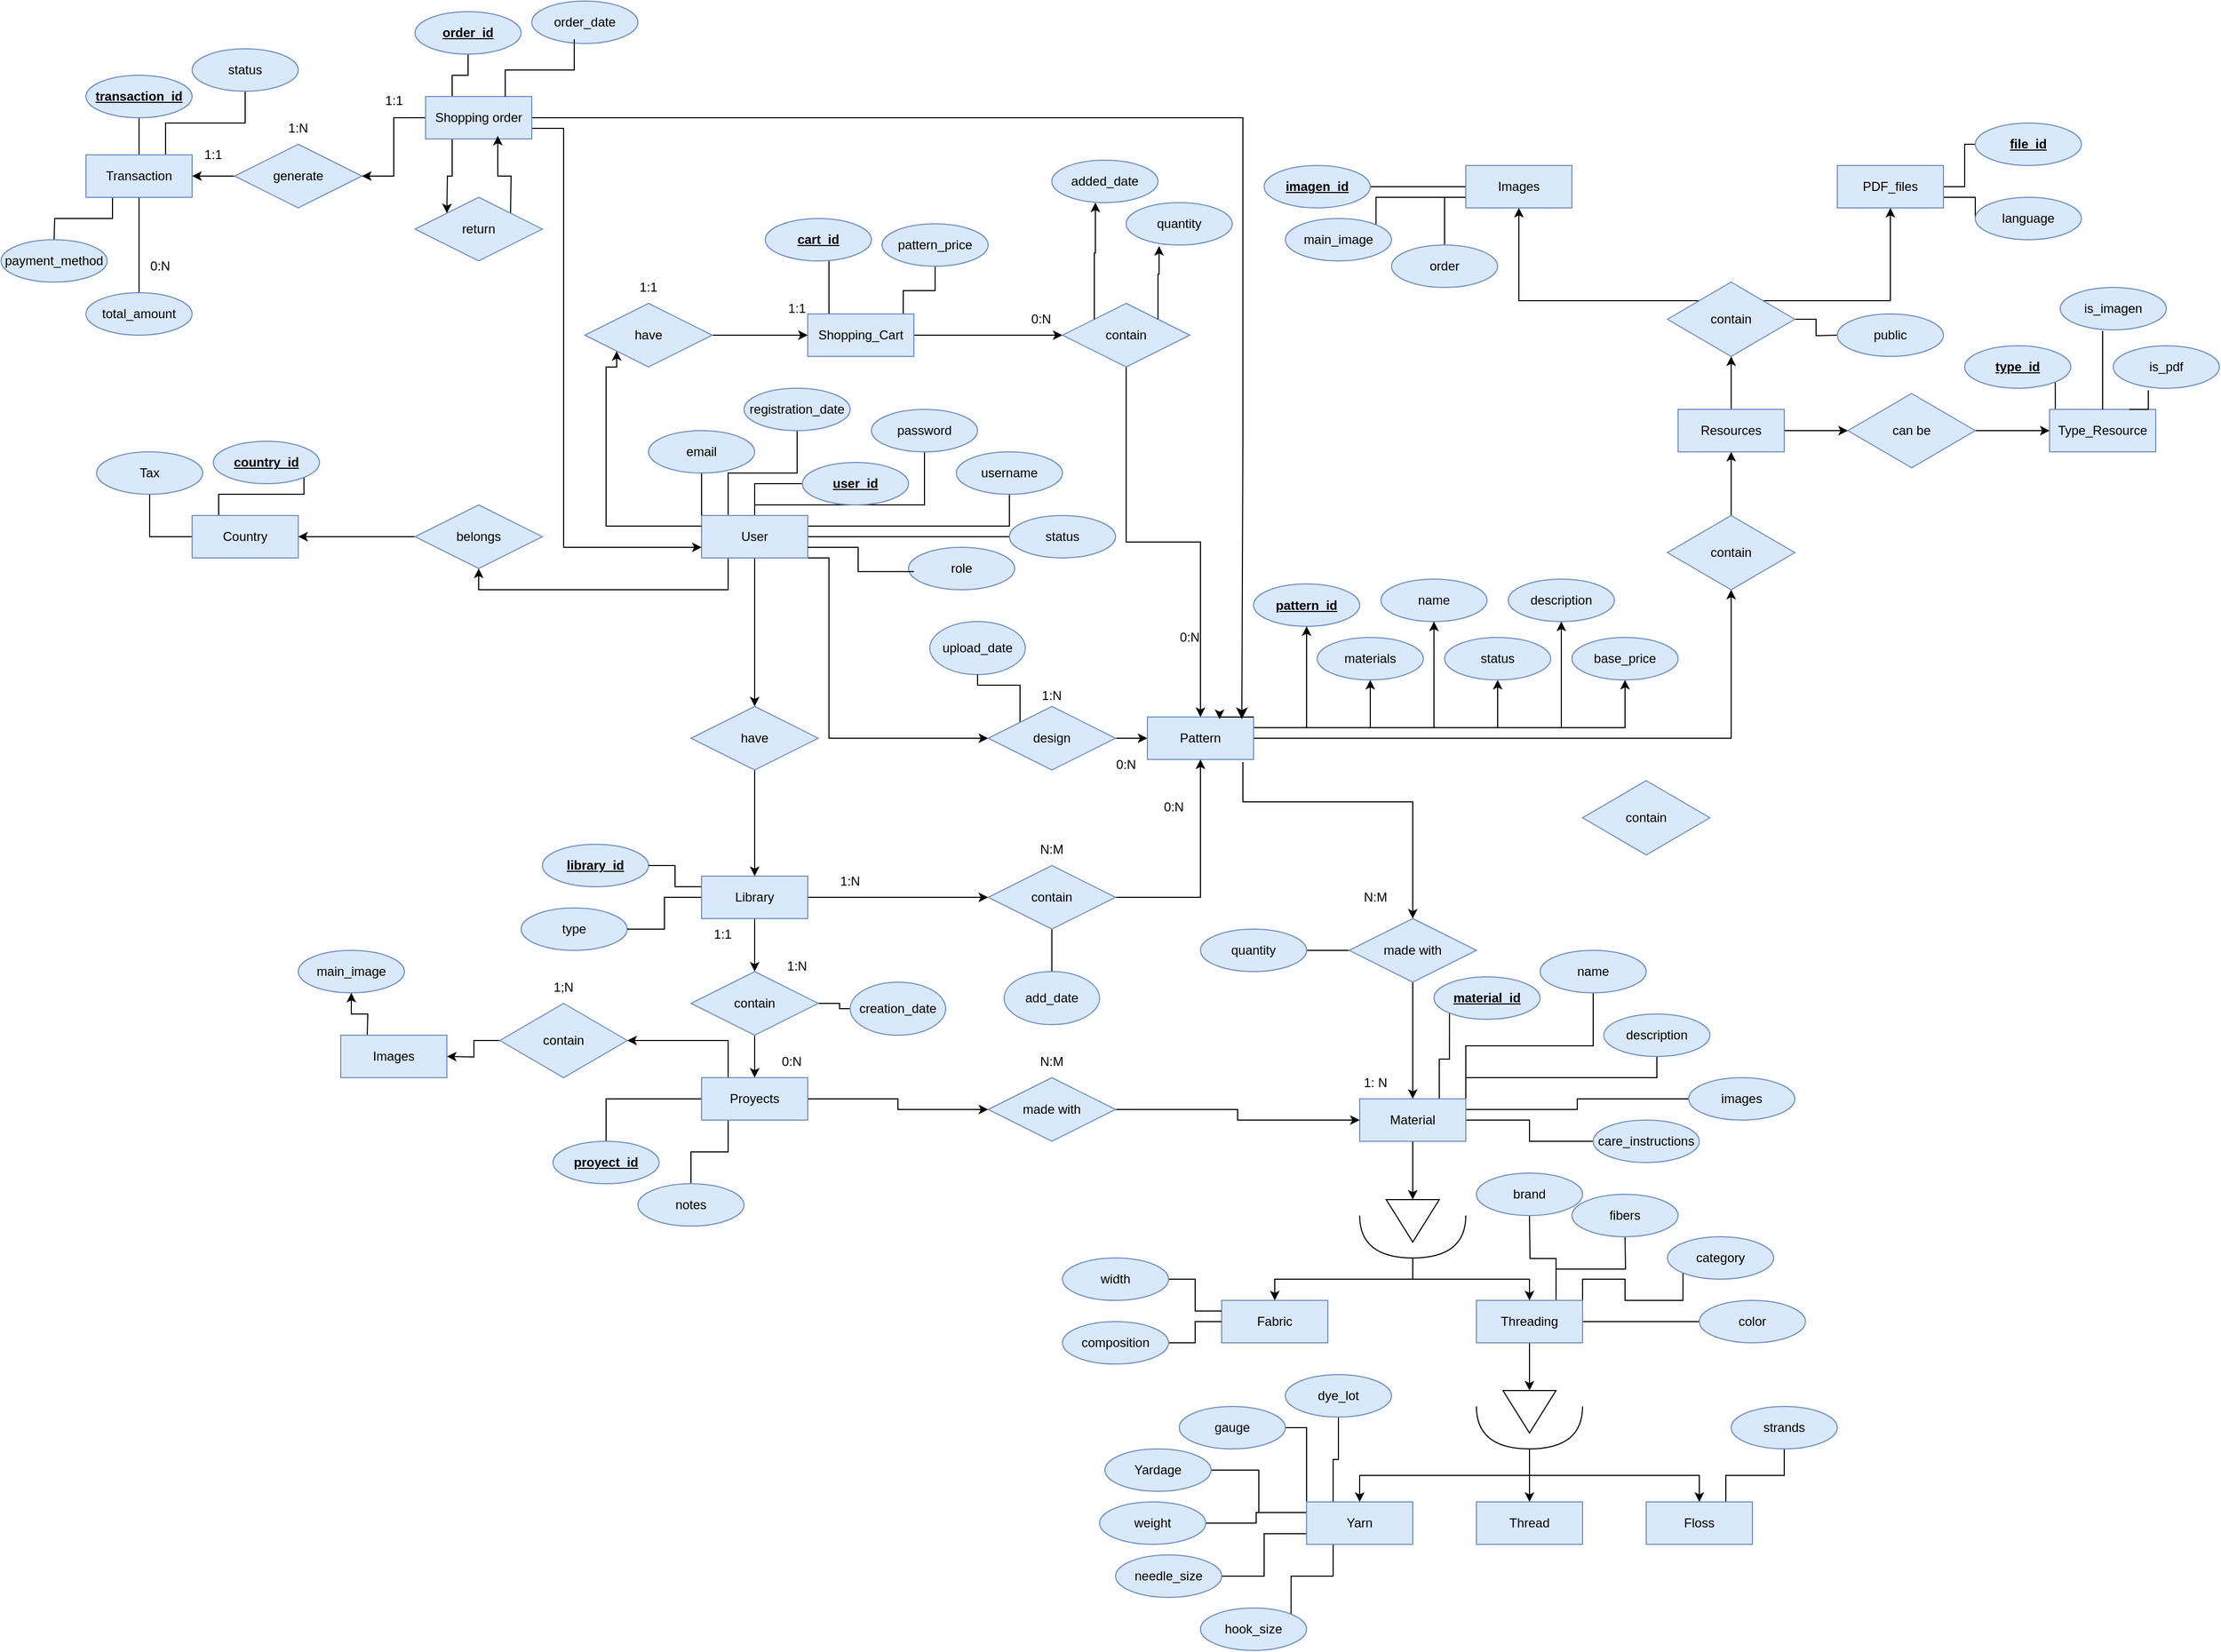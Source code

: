 <mxfile version="24.7.17">
  <diagram name="Page-1" id="HmlozY09UCpmN13KRDIS">
    <mxGraphModel dx="2192" dy="1845" grid="1" gridSize="10" guides="1" tooltips="1" connect="1" arrows="1" fold="1" page="1" pageScale="1" pageWidth="850" pageHeight="1100" math="0" shadow="0">
      <root>
        <mxCell id="0" />
        <mxCell id="1" parent="0" />
        <mxCell id="2ZaDZYwQvwbcYQ4eUuJH-21" value="upload_date" style="ellipse;whiteSpace=wrap;html=1;fillColor=#dae8fc;strokeColor=#6c8ebf;" parent="1" vertex="1">
          <mxGeometry x="445" y="410" width="90" height="50" as="geometry" />
        </mxCell>
        <mxCell id="2ZaDZYwQvwbcYQ4eUuJH-156" style="edgeStyle=orthogonalEdgeStyle;rounded=0;orthogonalLoop=1;jettySize=auto;html=1;exitX=0.25;exitY=0;exitDx=0;exitDy=0;entryX=0.5;entryY=1;entryDx=0;entryDy=0;endArrow=none;endFill=0;" parent="1" source="2ZaDZYwQvwbcYQ4eUuJH-26" target="2ZaDZYwQvwbcYQ4eUuJH-32" edge="1">
          <mxGeometry relative="1" as="geometry" />
        </mxCell>
        <mxCell id="2ZaDZYwQvwbcYQ4eUuJH-157" style="edgeStyle=orthogonalEdgeStyle;rounded=0;orthogonalLoop=1;jettySize=auto;html=1;exitX=0.5;exitY=0;exitDx=0;exitDy=0;entryX=0;entryY=0.5;entryDx=0;entryDy=0;endArrow=none;endFill=0;" parent="1" source="2ZaDZYwQvwbcYQ4eUuJH-26" target="2ZaDZYwQvwbcYQ4eUuJH-28" edge="1">
          <mxGeometry relative="1" as="geometry" />
        </mxCell>
        <mxCell id="2ZaDZYwQvwbcYQ4eUuJH-159" style="edgeStyle=orthogonalEdgeStyle;rounded=0;orthogonalLoop=1;jettySize=auto;html=1;exitX=0.5;exitY=0;exitDx=0;exitDy=0;endArrow=none;endFill=0;" parent="1" source="2ZaDZYwQvwbcYQ4eUuJH-26" target="2ZaDZYwQvwbcYQ4eUuJH-29" edge="1">
          <mxGeometry relative="1" as="geometry">
            <Array as="points">
              <mxPoint x="280" y="300" />
              <mxPoint x="440" y="300" />
            </Array>
          </mxGeometry>
        </mxCell>
        <mxCell id="2ZaDZYwQvwbcYQ4eUuJH-161" style="edgeStyle=orthogonalEdgeStyle;rounded=0;orthogonalLoop=1;jettySize=auto;html=1;exitX=1;exitY=0.25;exitDx=0;exitDy=0;endArrow=none;endFill=0;" parent="1" source="2ZaDZYwQvwbcYQ4eUuJH-26" target="2ZaDZYwQvwbcYQ4eUuJH-30" edge="1">
          <mxGeometry relative="1" as="geometry" />
        </mxCell>
        <mxCell id="2ZaDZYwQvwbcYQ4eUuJH-162" style="edgeStyle=orthogonalEdgeStyle;rounded=0;orthogonalLoop=1;jettySize=auto;html=1;exitX=1;exitY=0.5;exitDx=0;exitDy=0;entryX=0;entryY=0.5;entryDx=0;entryDy=0;endArrow=none;endFill=0;" parent="1" source="2ZaDZYwQvwbcYQ4eUuJH-26" target="2ZaDZYwQvwbcYQ4eUuJH-31" edge="1">
          <mxGeometry relative="1" as="geometry" />
        </mxCell>
        <mxCell id="MiYvdM3eh1lu-KrJbxXC-10" style="edgeStyle=orthogonalEdgeStyle;rounded=0;orthogonalLoop=1;jettySize=auto;html=1;exitX=0.25;exitY=1;exitDx=0;exitDy=0;entryX=0.5;entryY=1;entryDx=0;entryDy=0;" edge="1" parent="1" source="2ZaDZYwQvwbcYQ4eUuJH-26" target="MiYvdM3eh1lu-KrJbxXC-9">
          <mxGeometry relative="1" as="geometry" />
        </mxCell>
        <mxCell id="MiYvdM3eh1lu-KrJbxXC-12" style="edgeStyle=orthogonalEdgeStyle;rounded=0;orthogonalLoop=1;jettySize=auto;html=1;exitX=0.5;exitY=1;exitDx=0;exitDy=0;entryX=0.5;entryY=0;entryDx=0;entryDy=0;" edge="1" parent="1" source="2ZaDZYwQvwbcYQ4eUuJH-26" target="MiYvdM3eh1lu-KrJbxXC-7">
          <mxGeometry relative="1" as="geometry" />
        </mxCell>
        <mxCell id="MiYvdM3eh1lu-KrJbxXC-14" style="edgeStyle=orthogonalEdgeStyle;rounded=0;orthogonalLoop=1;jettySize=auto;html=1;exitX=0.75;exitY=1;exitDx=0;exitDy=0;entryX=0;entryY=0.5;entryDx=0;entryDy=0;" edge="1" parent="1" source="2ZaDZYwQvwbcYQ4eUuJH-26" target="2ZaDZYwQvwbcYQ4eUuJH-35">
          <mxGeometry relative="1" as="geometry">
            <Array as="points">
              <mxPoint x="350" y="350" />
              <mxPoint x="350" y="520" />
            </Array>
          </mxGeometry>
        </mxCell>
        <mxCell id="2ZaDZYwQvwbcYQ4eUuJH-26" value="User" style="whiteSpace=wrap;html=1;align=center;fillColor=#dae8fc;strokeColor=#6c8ebf;" parent="1" vertex="1">
          <mxGeometry x="230" y="310" width="100" height="40" as="geometry" />
        </mxCell>
        <mxCell id="2ZaDZYwQvwbcYQ4eUuJH-155" style="edgeStyle=orthogonalEdgeStyle;rounded=0;orthogonalLoop=1;jettySize=auto;html=1;exitX=0.5;exitY=1;exitDx=0;exitDy=0;entryX=0;entryY=0;entryDx=0;entryDy=0;endArrow=none;endFill=0;" parent="1" source="2ZaDZYwQvwbcYQ4eUuJH-27" target="2ZaDZYwQvwbcYQ4eUuJH-26" edge="1">
          <mxGeometry relative="1" as="geometry" />
        </mxCell>
        <mxCell id="2ZaDZYwQvwbcYQ4eUuJH-27" value="&lt;div&gt;email&lt;/div&gt;" style="ellipse;whiteSpace=wrap;html=1;align=center;fillColor=#dae8fc;strokeColor=#6c8ebf;" parent="1" vertex="1">
          <mxGeometry x="180" y="230" width="100" height="40" as="geometry" />
        </mxCell>
        <mxCell id="2ZaDZYwQvwbcYQ4eUuJH-28" value="&lt;b&gt;&lt;u&gt;user_id&lt;/u&gt;&lt;/b&gt;" style="ellipse;whiteSpace=wrap;html=1;align=center;fillColor=#dae8fc;strokeColor=#6c8ebf;" parent="1" vertex="1">
          <mxGeometry x="325" y="260" width="100" height="40" as="geometry" />
        </mxCell>
        <mxCell id="2ZaDZYwQvwbcYQ4eUuJH-29" value="password" style="ellipse;whiteSpace=wrap;html=1;align=center;fillColor=#dae8fc;strokeColor=#6c8ebf;" parent="1" vertex="1">
          <mxGeometry x="390" y="210" width="100" height="40" as="geometry" />
        </mxCell>
        <mxCell id="2ZaDZYwQvwbcYQ4eUuJH-30" value="&lt;div&gt;username&lt;/div&gt;" style="ellipse;whiteSpace=wrap;html=1;align=center;fillColor=#dae8fc;strokeColor=#6c8ebf;" parent="1" vertex="1">
          <mxGeometry x="470" y="250" width="100" height="40" as="geometry" />
        </mxCell>
        <mxCell id="2ZaDZYwQvwbcYQ4eUuJH-31" value="&lt;div&gt;status&lt;/div&gt;" style="ellipse;whiteSpace=wrap;html=1;align=center;fillColor=#dae8fc;strokeColor=#6c8ebf;" parent="1" vertex="1">
          <mxGeometry x="520" y="310" width="100" height="40" as="geometry" />
        </mxCell>
        <mxCell id="2ZaDZYwQvwbcYQ4eUuJH-32" value="&lt;div&gt;registration_date&lt;/div&gt;" style="ellipse;whiteSpace=wrap;html=1;align=center;fillColor=#dae8fc;strokeColor=#6c8ebf;" parent="1" vertex="1">
          <mxGeometry x="270" y="190" width="100" height="40" as="geometry" />
        </mxCell>
        <mxCell id="2ZaDZYwQvwbcYQ4eUuJH-128" style="edgeStyle=orthogonalEdgeStyle;rounded=0;orthogonalLoop=1;jettySize=auto;html=1;exitX=0;exitY=0.25;exitDx=0;exitDy=0;entryX=0;entryY=1;entryDx=0;entryDy=0;" parent="1" source="2ZaDZYwQvwbcYQ4eUuJH-26" target="2ZaDZYwQvwbcYQ4eUuJH-124" edge="1">
          <mxGeometry relative="1" as="geometry">
            <Array as="points">
              <mxPoint x="140" y="320" />
              <mxPoint x="140" y="170" />
              <mxPoint x="150" y="170" />
            </Array>
          </mxGeometry>
        </mxCell>
        <mxCell id="2ZaDZYwQvwbcYQ4eUuJH-63" style="edgeStyle=orthogonalEdgeStyle;rounded=0;orthogonalLoop=1;jettySize=auto;html=1;exitX=1;exitY=0.5;exitDx=0;exitDy=0;" parent="1" source="2ZaDZYwQvwbcYQ4eUuJH-35" target="2ZaDZYwQvwbcYQ4eUuJH-55" edge="1">
          <mxGeometry relative="1" as="geometry" />
        </mxCell>
        <mxCell id="2ZaDZYwQvwbcYQ4eUuJH-164" style="edgeStyle=orthogonalEdgeStyle;rounded=0;orthogonalLoop=1;jettySize=auto;html=1;exitX=0;exitY=0;exitDx=0;exitDy=0;endArrow=none;endFill=0;" parent="1" source="2ZaDZYwQvwbcYQ4eUuJH-35" target="2ZaDZYwQvwbcYQ4eUuJH-21" edge="1">
          <mxGeometry relative="1" as="geometry" />
        </mxCell>
        <mxCell id="2ZaDZYwQvwbcYQ4eUuJH-35" value="design" style="shape=rhombus;perimeter=rhombusPerimeter;whiteSpace=wrap;html=1;align=center;fillColor=#dae8fc;strokeColor=#6c8ebf;" parent="1" vertex="1">
          <mxGeometry x="500" y="490" width="120" height="60" as="geometry" />
        </mxCell>
        <mxCell id="2ZaDZYwQvwbcYQ4eUuJH-37" value="&lt;u&gt;&lt;b&gt;pattern_id&lt;/b&gt;&lt;/u&gt;" style="ellipse;whiteSpace=wrap;html=1;align=center;fillColor=#dae8fc;strokeColor=#6c8ebf;" parent="1" vertex="1">
          <mxGeometry x="750" y="374.5" width="100" height="40" as="geometry" />
        </mxCell>
        <mxCell id="2ZaDZYwQvwbcYQ4eUuJH-39" style="edgeStyle=orthogonalEdgeStyle;rounded=0;orthogonalLoop=1;jettySize=auto;html=1;exitX=0.5;exitY=1;exitDx=0;exitDy=0;" parent="1" source="2ZaDZYwQvwbcYQ4eUuJH-37" target="2ZaDZYwQvwbcYQ4eUuJH-37" edge="1">
          <mxGeometry relative="1" as="geometry" />
        </mxCell>
        <mxCell id="2ZaDZYwQvwbcYQ4eUuJH-40" value="name" style="ellipse;whiteSpace=wrap;html=1;align=center;fillColor=#dae8fc;strokeColor=#6c8ebf;" parent="1" vertex="1">
          <mxGeometry x="870" y="370" width="100" height="40" as="geometry" />
        </mxCell>
        <mxCell id="2ZaDZYwQvwbcYQ4eUuJH-41" value="&lt;div&gt;description&lt;/div&gt;" style="ellipse;whiteSpace=wrap;html=1;align=center;fillColor=#dae8fc;strokeColor=#6c8ebf;" parent="1" vertex="1">
          <mxGeometry x="990" y="370" width="100" height="40" as="geometry" />
        </mxCell>
        <mxCell id="2ZaDZYwQvwbcYQ4eUuJH-42" value="base_price" style="ellipse;whiteSpace=wrap;html=1;align=center;fillColor=#dae8fc;strokeColor=#6c8ebf;" parent="1" vertex="1">
          <mxGeometry x="1050" y="425" width="100" height="40" as="geometry" />
        </mxCell>
        <mxCell id="2ZaDZYwQvwbcYQ4eUuJH-43" value="materials" style="ellipse;whiteSpace=wrap;html=1;align=center;fillColor=#dae8fc;strokeColor=#6c8ebf;" parent="1" vertex="1">
          <mxGeometry x="810" y="425" width="100" height="40" as="geometry" />
        </mxCell>
        <mxCell id="2ZaDZYwQvwbcYQ4eUuJH-48" value="role" style="ellipse;whiteSpace=wrap;html=1;align=center;fillColor=#dae8fc;strokeColor=#6c8ebf;" parent="1" vertex="1">
          <mxGeometry x="425" y="340" width="100" height="40" as="geometry" />
        </mxCell>
        <mxCell id="2ZaDZYwQvwbcYQ4eUuJH-52" value="&lt;u&gt;&lt;b&gt;library_id&lt;/b&gt;&lt;/u&gt;" style="ellipse;whiteSpace=wrap;html=1;align=center;fillColor=#dae8fc;strokeColor=#6c8ebf;" parent="1" vertex="1">
          <mxGeometry x="80" y="620" width="100" height="40" as="geometry" />
        </mxCell>
        <mxCell id="2ZaDZYwQvwbcYQ4eUuJH-53" value="&lt;div&gt;type&lt;/div&gt;" style="ellipse;whiteSpace=wrap;html=1;align=center;fillColor=#dae8fc;strokeColor=#6c8ebf;" parent="1" vertex="1">
          <mxGeometry x="60" y="680" width="100" height="40" as="geometry" />
        </mxCell>
        <mxCell id="2ZaDZYwQvwbcYQ4eUuJH-70" value="" style="edgeStyle=orthogonalEdgeStyle;rounded=0;orthogonalLoop=1;jettySize=auto;html=1;entryX=0.5;entryY=0;entryDx=0;entryDy=0;exitX=0;exitY=0.75;exitDx=0;exitDy=0;" parent="1" target="2ZaDZYwQvwbcYQ4eUuJH-71" edge="1">
          <mxGeometry relative="1" as="geometry">
            <mxPoint x="840" y="520" as="targetPoint" />
            <Array as="points">
              <mxPoint x="740" y="580" />
              <mxPoint x="900" y="580" />
            </Array>
            <mxPoint x="740" y="542.5" as="sourcePoint" />
          </mxGeometry>
        </mxCell>
        <mxCell id="caHkFue1k4wD9SIDWnCT-8" style="edgeStyle=orthogonalEdgeStyle;rounded=0;orthogonalLoop=1;jettySize=auto;html=1;" parent="1" source="2ZaDZYwQvwbcYQ4eUuJH-55" target="caHkFue1k4wD9SIDWnCT-5" edge="1">
          <mxGeometry relative="1" as="geometry" />
        </mxCell>
        <mxCell id="MiYvdM3eh1lu-KrJbxXC-17" style="edgeStyle=orthogonalEdgeStyle;rounded=0;orthogonalLoop=1;jettySize=auto;html=1;exitX=1;exitY=0.25;exitDx=0;exitDy=0;entryX=0.5;entryY=1;entryDx=0;entryDy=0;" edge="1" parent="1" source="2ZaDZYwQvwbcYQ4eUuJH-55" target="2ZaDZYwQvwbcYQ4eUuJH-37">
          <mxGeometry relative="1" as="geometry" />
        </mxCell>
        <mxCell id="MiYvdM3eh1lu-KrJbxXC-18" style="edgeStyle=orthogonalEdgeStyle;rounded=0;orthogonalLoop=1;jettySize=auto;html=1;exitX=1;exitY=0.25;exitDx=0;exitDy=0;entryX=0.5;entryY=1;entryDx=0;entryDy=0;" edge="1" parent="1" source="2ZaDZYwQvwbcYQ4eUuJH-55" target="2ZaDZYwQvwbcYQ4eUuJH-43">
          <mxGeometry relative="1" as="geometry" />
        </mxCell>
        <mxCell id="MiYvdM3eh1lu-KrJbxXC-20" style="edgeStyle=orthogonalEdgeStyle;rounded=0;orthogonalLoop=1;jettySize=auto;html=1;exitX=1;exitY=0.25;exitDx=0;exitDy=0;entryX=0.5;entryY=1;entryDx=0;entryDy=0;" edge="1" parent="1" source="2ZaDZYwQvwbcYQ4eUuJH-55" target="2ZaDZYwQvwbcYQ4eUuJH-40">
          <mxGeometry relative="1" as="geometry">
            <mxPoint x="920" y="420" as="targetPoint" />
          </mxGeometry>
        </mxCell>
        <mxCell id="MiYvdM3eh1lu-KrJbxXC-21" style="edgeStyle=orthogonalEdgeStyle;rounded=0;orthogonalLoop=1;jettySize=auto;html=1;exitX=1;exitY=0.25;exitDx=0;exitDy=0;entryX=0.5;entryY=1;entryDx=0;entryDy=0;" edge="1" parent="1" source="2ZaDZYwQvwbcYQ4eUuJH-55" target="2ZaDZYwQvwbcYQ4eUuJH-73">
          <mxGeometry relative="1" as="geometry" />
        </mxCell>
        <mxCell id="MiYvdM3eh1lu-KrJbxXC-22" style="edgeStyle=orthogonalEdgeStyle;rounded=0;orthogonalLoop=1;jettySize=auto;html=1;exitX=1;exitY=0.25;exitDx=0;exitDy=0;entryX=0.5;entryY=1;entryDx=0;entryDy=0;" edge="1" parent="1" source="2ZaDZYwQvwbcYQ4eUuJH-55" target="2ZaDZYwQvwbcYQ4eUuJH-41">
          <mxGeometry relative="1" as="geometry" />
        </mxCell>
        <mxCell id="MiYvdM3eh1lu-KrJbxXC-23" style="edgeStyle=orthogonalEdgeStyle;rounded=0;orthogonalLoop=1;jettySize=auto;html=1;exitX=1;exitY=0.25;exitDx=0;exitDy=0;entryX=0.5;entryY=1;entryDx=0;entryDy=0;" edge="1" parent="1" source="2ZaDZYwQvwbcYQ4eUuJH-55" target="2ZaDZYwQvwbcYQ4eUuJH-42">
          <mxGeometry relative="1" as="geometry" />
        </mxCell>
        <mxCell id="2ZaDZYwQvwbcYQ4eUuJH-55" value="Pattern" style="whiteSpace=wrap;html=1;align=center;fillColor=#dae8fc;strokeColor=#6c8ebf;" parent="1" vertex="1">
          <mxGeometry x="650" y="500" width="100" height="40" as="geometry" />
        </mxCell>
        <mxCell id="2ZaDZYwQvwbcYQ4eUuJH-66" style="edgeStyle=orthogonalEdgeStyle;rounded=0;orthogonalLoop=1;jettySize=auto;html=1;exitX=1;exitY=0.5;exitDx=0;exitDy=0;" parent="1" source="2ZaDZYwQvwbcYQ4eUuJH-56" target="2ZaDZYwQvwbcYQ4eUuJH-64" edge="1">
          <mxGeometry relative="1" as="geometry" />
        </mxCell>
        <mxCell id="2ZaDZYwQvwbcYQ4eUuJH-218" style="edgeStyle=orthogonalEdgeStyle;rounded=0;orthogonalLoop=1;jettySize=auto;html=1;exitX=0.5;exitY=1;exitDx=0;exitDy=0;entryX=0.5;entryY=0;entryDx=0;entryDy=0;" parent="1" source="2ZaDZYwQvwbcYQ4eUuJH-56" target="2ZaDZYwQvwbcYQ4eUuJH-142" edge="1">
          <mxGeometry relative="1" as="geometry" />
        </mxCell>
        <mxCell id="2ZaDZYwQvwbcYQ4eUuJH-221" style="edgeStyle=orthogonalEdgeStyle;rounded=0;orthogonalLoop=1;jettySize=auto;html=1;exitX=0;exitY=0.25;exitDx=0;exitDy=0;endArrow=none;endFill=0;" parent="1" source="2ZaDZYwQvwbcYQ4eUuJH-56" target="2ZaDZYwQvwbcYQ4eUuJH-52" edge="1">
          <mxGeometry relative="1" as="geometry" />
        </mxCell>
        <mxCell id="2ZaDZYwQvwbcYQ4eUuJH-222" style="edgeStyle=orthogonalEdgeStyle;rounded=0;orthogonalLoop=1;jettySize=auto;html=1;exitX=0;exitY=0.5;exitDx=0;exitDy=0;endArrow=none;endFill=0;" parent="1" source="2ZaDZYwQvwbcYQ4eUuJH-56" target="2ZaDZYwQvwbcYQ4eUuJH-53" edge="1">
          <mxGeometry relative="1" as="geometry" />
        </mxCell>
        <mxCell id="2ZaDZYwQvwbcYQ4eUuJH-56" value="Library" style="whiteSpace=wrap;html=1;align=center;fillColor=#dae8fc;strokeColor=#6c8ebf;" parent="1" vertex="1">
          <mxGeometry x="230" y="650" width="100" height="40" as="geometry" />
        </mxCell>
        <mxCell id="2ZaDZYwQvwbcYQ4eUuJH-67" style="edgeStyle=orthogonalEdgeStyle;rounded=0;orthogonalLoop=1;jettySize=auto;html=1;exitX=1;exitY=0.5;exitDx=0;exitDy=0;" parent="1" source="2ZaDZYwQvwbcYQ4eUuJH-64" target="2ZaDZYwQvwbcYQ4eUuJH-55" edge="1">
          <mxGeometry relative="1" as="geometry" />
        </mxCell>
        <mxCell id="2ZaDZYwQvwbcYQ4eUuJH-223" style="edgeStyle=orthogonalEdgeStyle;rounded=0;orthogonalLoop=1;jettySize=auto;html=1;exitX=0.5;exitY=1;exitDx=0;exitDy=0;endArrow=none;endFill=0;" parent="1" source="2ZaDZYwQvwbcYQ4eUuJH-64" target="2ZaDZYwQvwbcYQ4eUuJH-68" edge="1">
          <mxGeometry relative="1" as="geometry" />
        </mxCell>
        <mxCell id="2ZaDZYwQvwbcYQ4eUuJH-64" value="contain" style="shape=rhombus;perimeter=rhombusPerimeter;whiteSpace=wrap;html=1;align=center;fillColor=#dae8fc;strokeColor=#6c8ebf;" parent="1" vertex="1">
          <mxGeometry x="500" y="640" width="120" height="60" as="geometry" />
        </mxCell>
        <mxCell id="2ZaDZYwQvwbcYQ4eUuJH-68" value="add_date" style="ellipse;whiteSpace=wrap;html=1;fillColor=#dae8fc;strokeColor=#6c8ebf;" parent="1" vertex="1">
          <mxGeometry x="515" y="740" width="90" height="50" as="geometry" />
        </mxCell>
        <mxCell id="2ZaDZYwQvwbcYQ4eUuJH-178" style="edgeStyle=orthogonalEdgeStyle;rounded=0;orthogonalLoop=1;jettySize=auto;html=1;" parent="1" source="2ZaDZYwQvwbcYQ4eUuJH-71" target="2ZaDZYwQvwbcYQ4eUuJH-72" edge="1">
          <mxGeometry relative="1" as="geometry" />
        </mxCell>
        <mxCell id="2ZaDZYwQvwbcYQ4eUuJH-187" style="edgeStyle=orthogonalEdgeStyle;rounded=0;orthogonalLoop=1;jettySize=auto;html=1;exitX=0;exitY=0.5;exitDx=0;exitDy=0;endArrow=none;endFill=0;" parent="1" source="2ZaDZYwQvwbcYQ4eUuJH-71" target="2ZaDZYwQvwbcYQ4eUuJH-74" edge="1">
          <mxGeometry relative="1" as="geometry" />
        </mxCell>
        <mxCell id="2ZaDZYwQvwbcYQ4eUuJH-71" value="made with" style="shape=rhombus;perimeter=rhombusPerimeter;whiteSpace=wrap;html=1;align=center;fillColor=#dae8fc;strokeColor=#6c8ebf;" parent="1" vertex="1">
          <mxGeometry x="840" y="690" width="120" height="60" as="geometry" />
        </mxCell>
        <mxCell id="2ZaDZYwQvwbcYQ4eUuJH-188" style="edgeStyle=orthogonalEdgeStyle;rounded=0;orthogonalLoop=1;jettySize=auto;html=1;exitX=0.5;exitY=1;exitDx=0;exitDy=0;entryX=0;entryY=0.5;entryDx=0;entryDy=0;" parent="1" source="2ZaDZYwQvwbcYQ4eUuJH-72" target="2ZaDZYwQvwbcYQ4eUuJH-83" edge="1">
          <mxGeometry relative="1" as="geometry" />
        </mxCell>
        <mxCell id="2ZaDZYwQvwbcYQ4eUuJH-189" style="edgeStyle=orthogonalEdgeStyle;rounded=0;orthogonalLoop=1;jettySize=auto;html=1;exitX=0.75;exitY=0;exitDx=0;exitDy=0;entryX=0;entryY=1;entryDx=0;entryDy=0;endArrow=none;endFill=0;" parent="1" source="2ZaDZYwQvwbcYQ4eUuJH-72" target="2ZaDZYwQvwbcYQ4eUuJH-76" edge="1">
          <mxGeometry relative="1" as="geometry" />
        </mxCell>
        <mxCell id="2ZaDZYwQvwbcYQ4eUuJH-192" style="edgeStyle=orthogonalEdgeStyle;rounded=0;orthogonalLoop=1;jettySize=auto;html=1;exitX=1;exitY=0;exitDx=0;exitDy=0;entryX=0.5;entryY=1;entryDx=0;entryDy=0;endArrow=none;endFill=0;" parent="1" source="2ZaDZYwQvwbcYQ4eUuJH-72" target="2ZaDZYwQvwbcYQ4eUuJH-77" edge="1">
          <mxGeometry relative="1" as="geometry" />
        </mxCell>
        <mxCell id="2ZaDZYwQvwbcYQ4eUuJH-193" style="edgeStyle=orthogonalEdgeStyle;rounded=0;orthogonalLoop=1;jettySize=auto;html=1;exitX=1;exitY=0.25;exitDx=0;exitDy=0;endArrow=none;endFill=0;" parent="1" source="2ZaDZYwQvwbcYQ4eUuJH-72" target="2ZaDZYwQvwbcYQ4eUuJH-79" edge="1">
          <mxGeometry relative="1" as="geometry">
            <Array as="points">
              <mxPoint x="950" y="840" />
              <mxPoint x="1130" y="840" />
            </Array>
          </mxGeometry>
        </mxCell>
        <mxCell id="2ZaDZYwQvwbcYQ4eUuJH-194" style="edgeStyle=orthogonalEdgeStyle;rounded=0;orthogonalLoop=1;jettySize=auto;html=1;exitX=1;exitY=0.25;exitDx=0;exitDy=0;endArrow=none;endFill=0;" parent="1" source="2ZaDZYwQvwbcYQ4eUuJH-72" target="2ZaDZYwQvwbcYQ4eUuJH-150" edge="1">
          <mxGeometry relative="1" as="geometry" />
        </mxCell>
        <mxCell id="2ZaDZYwQvwbcYQ4eUuJH-195" style="edgeStyle=orthogonalEdgeStyle;rounded=0;orthogonalLoop=1;jettySize=auto;html=1;exitX=1;exitY=0.5;exitDx=0;exitDy=0;entryX=0;entryY=0.5;entryDx=0;entryDy=0;endArrow=none;endFill=0;" parent="1" source="2ZaDZYwQvwbcYQ4eUuJH-72" target="2ZaDZYwQvwbcYQ4eUuJH-90" edge="1">
          <mxGeometry relative="1" as="geometry" />
        </mxCell>
        <mxCell id="2ZaDZYwQvwbcYQ4eUuJH-72" value="Material" style="whiteSpace=wrap;html=1;align=center;fillColor=#dae8fc;strokeColor=#6c8ebf;" parent="1" vertex="1">
          <mxGeometry x="850" y="860" width="100" height="40" as="geometry" />
        </mxCell>
        <mxCell id="2ZaDZYwQvwbcYQ4eUuJH-73" value="status" style="ellipse;whiteSpace=wrap;html=1;align=center;fillColor=#dae8fc;strokeColor=#6c8ebf;" parent="1" vertex="1">
          <mxGeometry x="930" y="425" width="100" height="40" as="geometry" />
        </mxCell>
        <mxCell id="2ZaDZYwQvwbcYQ4eUuJH-74" value="quantity" style="ellipse;whiteSpace=wrap;html=1;align=center;fillColor=#dae8fc;strokeColor=#6c8ebf;" parent="1" vertex="1">
          <mxGeometry x="700" y="700" width="100" height="40" as="geometry" />
        </mxCell>
        <mxCell id="2ZaDZYwQvwbcYQ4eUuJH-76" value="&lt;div&gt;&lt;u&gt;&lt;b&gt;material_id&lt;/b&gt;&lt;/u&gt;&lt;/div&gt;" style="ellipse;whiteSpace=wrap;html=1;align=center;fillColor=#dae8fc;strokeColor=#6c8ebf;" parent="1" vertex="1">
          <mxGeometry x="920" y="745" width="100" height="40" as="geometry" />
        </mxCell>
        <mxCell id="2ZaDZYwQvwbcYQ4eUuJH-77" value="name" style="ellipse;whiteSpace=wrap;html=1;align=center;fillColor=#dae8fc;strokeColor=#6c8ebf;" parent="1" vertex="1">
          <mxGeometry x="1020" y="720" width="100" height="40" as="geometry" />
        </mxCell>
        <mxCell id="2ZaDZYwQvwbcYQ4eUuJH-79" value="description" style="ellipse;whiteSpace=wrap;html=1;align=center;fillColor=#dae8fc;strokeColor=#6c8ebf;" parent="1" vertex="1">
          <mxGeometry x="1080" y="780" width="100" height="40" as="geometry" />
        </mxCell>
        <mxCell id="2ZaDZYwQvwbcYQ4eUuJH-83" value="" style="triangle;whiteSpace=wrap;html=1;rotation=90;" parent="1" vertex="1">
          <mxGeometry x="880" y="950" width="40" height="50" as="geometry" />
        </mxCell>
        <mxCell id="2ZaDZYwQvwbcYQ4eUuJH-198" style="edgeStyle=orthogonalEdgeStyle;rounded=0;orthogonalLoop=1;jettySize=auto;html=1;exitX=1;exitY=0.5;exitDx=0;exitDy=0;exitPerimeter=0;entryX=0.5;entryY=0;entryDx=0;entryDy=0;" parent="1" source="2ZaDZYwQvwbcYQ4eUuJH-85" target="2ZaDZYwQvwbcYQ4eUuJH-87" edge="1">
          <mxGeometry relative="1" as="geometry" />
        </mxCell>
        <mxCell id="2ZaDZYwQvwbcYQ4eUuJH-199" style="edgeStyle=orthogonalEdgeStyle;rounded=0;orthogonalLoop=1;jettySize=auto;html=1;exitX=1;exitY=0.5;exitDx=0;exitDy=0;exitPerimeter=0;entryX=0.5;entryY=0;entryDx=0;entryDy=0;" parent="1" source="2ZaDZYwQvwbcYQ4eUuJH-85" target="2ZaDZYwQvwbcYQ4eUuJH-97" edge="1">
          <mxGeometry relative="1" as="geometry" />
        </mxCell>
        <mxCell id="2ZaDZYwQvwbcYQ4eUuJH-85" value="" style="shape=requiredInterface;html=1;verticalLabelPosition=bottom;sketch=0;rotation=90;" parent="1" vertex="1">
          <mxGeometry x="880" y="940" width="40" height="100" as="geometry" />
        </mxCell>
        <mxCell id="2ZaDZYwQvwbcYQ4eUuJH-87" value="Fabric" style="whiteSpace=wrap;html=1;align=center;fillColor=#dae8fc;strokeColor=#6c8ebf;" parent="1" vertex="1">
          <mxGeometry x="720" y="1050" width="100" height="40" as="geometry" />
        </mxCell>
        <mxCell id="2ZaDZYwQvwbcYQ4eUuJH-212" style="edgeStyle=orthogonalEdgeStyle;rounded=0;orthogonalLoop=1;jettySize=auto;html=1;exitX=0.25;exitY=0;exitDx=0;exitDy=0;entryX=0.5;entryY=1;entryDx=0;entryDy=0;endArrow=none;endFill=0;" parent="1" source="2ZaDZYwQvwbcYQ4eUuJH-88" target="2ZaDZYwQvwbcYQ4eUuJH-106" edge="1">
          <mxGeometry relative="1" as="geometry" />
        </mxCell>
        <mxCell id="2ZaDZYwQvwbcYQ4eUuJH-213" style="edgeStyle=orthogonalEdgeStyle;rounded=0;orthogonalLoop=1;jettySize=auto;html=1;exitX=0;exitY=0;exitDx=0;exitDy=0;entryX=1;entryY=0.5;entryDx=0;entryDy=0;endArrow=none;endFill=0;" parent="1" source="2ZaDZYwQvwbcYQ4eUuJH-88" target="2ZaDZYwQvwbcYQ4eUuJH-99" edge="1">
          <mxGeometry relative="1" as="geometry" />
        </mxCell>
        <mxCell id="2ZaDZYwQvwbcYQ4eUuJH-214" style="edgeStyle=orthogonalEdgeStyle;rounded=0;orthogonalLoop=1;jettySize=auto;html=1;exitX=0;exitY=0.25;exitDx=0;exitDy=0;entryX=1;entryY=0.5;entryDx=0;entryDy=0;endArrow=none;endFill=0;" parent="1" source="2ZaDZYwQvwbcYQ4eUuJH-88" target="2ZaDZYwQvwbcYQ4eUuJH-101" edge="1">
          <mxGeometry relative="1" as="geometry" />
        </mxCell>
        <mxCell id="2ZaDZYwQvwbcYQ4eUuJH-215" style="edgeStyle=orthogonalEdgeStyle;rounded=0;orthogonalLoop=1;jettySize=auto;html=1;exitX=0;exitY=0.25;exitDx=0;exitDy=0;entryX=1;entryY=0.5;entryDx=0;entryDy=0;endSize=7;endArrow=none;endFill=0;" parent="1" source="2ZaDZYwQvwbcYQ4eUuJH-88" target="2ZaDZYwQvwbcYQ4eUuJH-93" edge="1">
          <mxGeometry relative="1" as="geometry" />
        </mxCell>
        <mxCell id="2ZaDZYwQvwbcYQ4eUuJH-216" style="edgeStyle=orthogonalEdgeStyle;rounded=0;orthogonalLoop=1;jettySize=auto;html=1;exitX=0;exitY=0.75;exitDx=0;exitDy=0;entryX=1;entryY=0.5;entryDx=0;entryDy=0;endArrow=none;endFill=0;" parent="1" source="2ZaDZYwQvwbcYQ4eUuJH-88" target="2ZaDZYwQvwbcYQ4eUuJH-102" edge="1">
          <mxGeometry relative="1" as="geometry" />
        </mxCell>
        <mxCell id="2ZaDZYwQvwbcYQ4eUuJH-217" style="edgeStyle=orthogonalEdgeStyle;rounded=0;orthogonalLoop=1;jettySize=auto;html=1;exitX=0.25;exitY=1;exitDx=0;exitDy=0;entryX=1;entryY=0;entryDx=0;entryDy=0;endArrow=none;endFill=0;" parent="1" source="2ZaDZYwQvwbcYQ4eUuJH-88" target="2ZaDZYwQvwbcYQ4eUuJH-103" edge="1">
          <mxGeometry relative="1" as="geometry" />
        </mxCell>
        <mxCell id="2ZaDZYwQvwbcYQ4eUuJH-88" value="Yarn" style="whiteSpace=wrap;html=1;align=center;fillColor=#dae8fc;strokeColor=#6c8ebf;" parent="1" vertex="1">
          <mxGeometry x="800" y="1240" width="100" height="40" as="geometry" />
        </mxCell>
        <mxCell id="2ZaDZYwQvwbcYQ4eUuJH-89" value="Thread" style="whiteSpace=wrap;html=1;align=center;fillColor=#dae8fc;strokeColor=#6c8ebf;" parent="1" vertex="1">
          <mxGeometry x="960" y="1240" width="100" height="40" as="geometry" />
        </mxCell>
        <mxCell id="2ZaDZYwQvwbcYQ4eUuJH-90" value="care_instructions" style="ellipse;whiteSpace=wrap;html=1;align=center;fillColor=#dae8fc;strokeColor=#6c8ebf;" parent="1" vertex="1">
          <mxGeometry x="1070" y="880" width="100" height="40" as="geometry" />
        </mxCell>
        <mxCell id="2ZaDZYwQvwbcYQ4eUuJH-200" style="edgeStyle=orthogonalEdgeStyle;rounded=0;orthogonalLoop=1;jettySize=auto;html=1;exitX=1;exitY=0.5;exitDx=0;exitDy=0;entryX=0;entryY=0.25;entryDx=0;entryDy=0;endArrow=none;endFill=0;" parent="1" source="2ZaDZYwQvwbcYQ4eUuJH-91" target="2ZaDZYwQvwbcYQ4eUuJH-87" edge="1">
          <mxGeometry relative="1" as="geometry" />
        </mxCell>
        <mxCell id="2ZaDZYwQvwbcYQ4eUuJH-91" value="width" style="ellipse;whiteSpace=wrap;html=1;align=center;fillColor=#dae8fc;strokeColor=#6c8ebf;" parent="1" vertex="1">
          <mxGeometry x="570" y="1010" width="100" height="40" as="geometry" />
        </mxCell>
        <mxCell id="2ZaDZYwQvwbcYQ4eUuJH-211" style="edgeStyle=orthogonalEdgeStyle;rounded=0;orthogonalLoop=1;jettySize=auto;html=1;exitX=0.75;exitY=0;exitDx=0;exitDy=0;entryX=0.5;entryY=1;entryDx=0;entryDy=0;endArrow=none;endFill=0;" parent="1" source="2ZaDZYwQvwbcYQ4eUuJH-92" target="2ZaDZYwQvwbcYQ4eUuJH-107" edge="1">
          <mxGeometry relative="1" as="geometry" />
        </mxCell>
        <mxCell id="2ZaDZYwQvwbcYQ4eUuJH-92" value="Floss" style="whiteSpace=wrap;html=1;align=center;fillColor=#dae8fc;strokeColor=#6c8ebf;" parent="1" vertex="1">
          <mxGeometry x="1120" y="1240" width="100" height="40" as="geometry" />
        </mxCell>
        <mxCell id="2ZaDZYwQvwbcYQ4eUuJH-93" value="weight" style="ellipse;whiteSpace=wrap;html=1;align=center;fillColor=#dae8fc;strokeColor=#6c8ebf;" parent="1" vertex="1">
          <mxGeometry x="605" y="1240" width="100" height="40" as="geometry" />
        </mxCell>
        <mxCell id="2ZaDZYwQvwbcYQ4eUuJH-201" style="edgeStyle=orthogonalEdgeStyle;rounded=0;orthogonalLoop=1;jettySize=auto;html=1;exitX=1;exitY=0.5;exitDx=0;exitDy=0;endArrow=none;endFill=0;" parent="1" source="2ZaDZYwQvwbcYQ4eUuJH-94" target="2ZaDZYwQvwbcYQ4eUuJH-87" edge="1">
          <mxGeometry relative="1" as="geometry" />
        </mxCell>
        <mxCell id="2ZaDZYwQvwbcYQ4eUuJH-94" value="composition" style="ellipse;whiteSpace=wrap;html=1;align=center;fillColor=#dae8fc;strokeColor=#6c8ebf;" parent="1" vertex="1">
          <mxGeometry x="570" y="1070" width="100" height="40" as="geometry" />
        </mxCell>
        <mxCell id="2ZaDZYwQvwbcYQ4eUuJH-202" style="edgeStyle=orthogonalEdgeStyle;rounded=0;orthogonalLoop=1;jettySize=auto;html=1;exitX=0.75;exitY=0;exitDx=0;exitDy=0;endArrow=none;endFill=0;" parent="1" source="2ZaDZYwQvwbcYQ4eUuJH-97" edge="1">
          <mxGeometry relative="1" as="geometry">
            <mxPoint x="1010" y="970" as="targetPoint" />
          </mxGeometry>
        </mxCell>
        <mxCell id="2ZaDZYwQvwbcYQ4eUuJH-203" style="edgeStyle=orthogonalEdgeStyle;rounded=0;orthogonalLoop=1;jettySize=auto;html=1;exitX=0.75;exitY=0;exitDx=0;exitDy=0;endArrow=none;endFill=0;" parent="1" source="2ZaDZYwQvwbcYQ4eUuJH-97" edge="1">
          <mxGeometry relative="1" as="geometry">
            <mxPoint x="1100" y="990" as="targetPoint" />
          </mxGeometry>
        </mxCell>
        <mxCell id="2ZaDZYwQvwbcYQ4eUuJH-204" style="edgeStyle=orthogonalEdgeStyle;rounded=0;orthogonalLoop=1;jettySize=auto;html=1;exitX=1;exitY=0;exitDx=0;exitDy=0;entryX=0;entryY=1;entryDx=0;entryDy=0;endArrow=none;endFill=0;" parent="1" source="2ZaDZYwQvwbcYQ4eUuJH-97" target="2ZaDZYwQvwbcYQ4eUuJH-98" edge="1">
          <mxGeometry relative="1" as="geometry" />
        </mxCell>
        <mxCell id="2ZaDZYwQvwbcYQ4eUuJH-205" style="edgeStyle=orthogonalEdgeStyle;rounded=0;orthogonalLoop=1;jettySize=auto;html=1;exitX=1;exitY=0.5;exitDx=0;exitDy=0;endArrow=none;endFill=0;" parent="1" source="2ZaDZYwQvwbcYQ4eUuJH-97" target="2ZaDZYwQvwbcYQ4eUuJH-100" edge="1">
          <mxGeometry relative="1" as="geometry" />
        </mxCell>
        <mxCell id="2ZaDZYwQvwbcYQ4eUuJH-206" style="edgeStyle=orthogonalEdgeStyle;rounded=0;orthogonalLoop=1;jettySize=auto;html=1;exitX=0.5;exitY=1;exitDx=0;exitDy=0;" parent="1" source="2ZaDZYwQvwbcYQ4eUuJH-97" target="2ZaDZYwQvwbcYQ4eUuJH-196" edge="1">
          <mxGeometry relative="1" as="geometry" />
        </mxCell>
        <mxCell id="2ZaDZYwQvwbcYQ4eUuJH-97" value="Threading" style="whiteSpace=wrap;html=1;align=center;fillColor=#dae8fc;strokeColor=#6c8ebf;" parent="1" vertex="1">
          <mxGeometry x="960" y="1050" width="100" height="40" as="geometry" />
        </mxCell>
        <mxCell id="2ZaDZYwQvwbcYQ4eUuJH-98" value="category" style="ellipse;whiteSpace=wrap;html=1;align=center;fillColor=#dae8fc;strokeColor=#6c8ebf;" parent="1" vertex="1">
          <mxGeometry x="1140" y="990" width="100" height="40" as="geometry" />
        </mxCell>
        <mxCell id="2ZaDZYwQvwbcYQ4eUuJH-99" value="gauge" style="ellipse;whiteSpace=wrap;html=1;align=center;fillColor=#dae8fc;strokeColor=#6c8ebf;" parent="1" vertex="1">
          <mxGeometry x="680" y="1150" width="100" height="40" as="geometry" />
        </mxCell>
        <mxCell id="2ZaDZYwQvwbcYQ4eUuJH-100" value="color" style="ellipse;whiteSpace=wrap;html=1;align=center;fillColor=#dae8fc;strokeColor=#6c8ebf;" parent="1" vertex="1">
          <mxGeometry x="1170" y="1050" width="100" height="40" as="geometry" />
        </mxCell>
        <mxCell id="2ZaDZYwQvwbcYQ4eUuJH-101" value="Yardage" style="ellipse;whiteSpace=wrap;html=1;align=center;fillColor=#dae8fc;strokeColor=#6c8ebf;" parent="1" vertex="1">
          <mxGeometry x="610" y="1190" width="100" height="40" as="geometry" />
        </mxCell>
        <mxCell id="2ZaDZYwQvwbcYQ4eUuJH-102" value="needle_size" style="ellipse;whiteSpace=wrap;html=1;align=center;fillColor=#dae8fc;strokeColor=#6c8ebf;" parent="1" vertex="1">
          <mxGeometry x="620" y="1290" width="100" height="40" as="geometry" />
        </mxCell>
        <mxCell id="2ZaDZYwQvwbcYQ4eUuJH-103" value="hook_size" style="ellipse;whiteSpace=wrap;html=1;align=center;fillColor=#dae8fc;strokeColor=#6c8ebf;" parent="1" vertex="1">
          <mxGeometry x="700" y="1340" width="100" height="40" as="geometry" />
        </mxCell>
        <mxCell id="2ZaDZYwQvwbcYQ4eUuJH-105" value="brand" style="ellipse;whiteSpace=wrap;html=1;align=center;fillColor=#dae8fc;strokeColor=#6c8ebf;" parent="1" vertex="1">
          <mxGeometry x="960" y="930" width="100" height="40" as="geometry" />
        </mxCell>
        <mxCell id="2ZaDZYwQvwbcYQ4eUuJH-106" value="dye_lot" style="ellipse;whiteSpace=wrap;html=1;align=center;fillColor=#dae8fc;strokeColor=#6c8ebf;" parent="1" vertex="1">
          <mxGeometry x="780" y="1120" width="100" height="40" as="geometry" />
        </mxCell>
        <mxCell id="2ZaDZYwQvwbcYQ4eUuJH-107" value="strands" style="ellipse;whiteSpace=wrap;html=1;align=center;fillColor=#dae8fc;strokeColor=#6c8ebf;" parent="1" vertex="1">
          <mxGeometry x="1200" y="1150" width="100" height="40" as="geometry" />
        </mxCell>
        <mxCell id="2ZaDZYwQvwbcYQ4eUuJH-108" value="fibers" style="ellipse;whiteSpace=wrap;html=1;align=center;fillColor=#dae8fc;strokeColor=#6c8ebf;" parent="1" vertex="1">
          <mxGeometry x="1050" y="950" width="100" height="40" as="geometry" />
        </mxCell>
        <mxCell id="2ZaDZYwQvwbcYQ4eUuJH-109" value="1:N" style="text;html=1;align=center;verticalAlign=middle;whiteSpace=wrap;rounded=0;" parent="1" vertex="1">
          <mxGeometry x="530" y="465" width="60" height="30" as="geometry" />
        </mxCell>
        <mxCell id="2ZaDZYwQvwbcYQ4eUuJH-110" value="N:M" style="text;html=1;align=center;verticalAlign=middle;whiteSpace=wrap;rounded=0;" parent="1" vertex="1">
          <mxGeometry x="835" y="655" width="60" height="30" as="geometry" />
        </mxCell>
        <mxCell id="2ZaDZYwQvwbcYQ4eUuJH-112" value="N:M" style="text;html=1;align=center;verticalAlign=middle;whiteSpace=wrap;rounded=0;" parent="1" vertex="1">
          <mxGeometry x="530" y="610" width="60" height="30" as="geometry" />
        </mxCell>
        <mxCell id="2ZaDZYwQvwbcYQ4eUuJH-118" value="quantity" style="ellipse;whiteSpace=wrap;html=1;align=center;fillColor=#dae8fc;strokeColor=#6c8ebf;" parent="1" vertex="1">
          <mxGeometry x="630" y="15" width="100" height="40" as="geometry" />
        </mxCell>
        <mxCell id="2ZaDZYwQvwbcYQ4eUuJH-121" value="added_date" style="ellipse;whiteSpace=wrap;html=1;align=center;fillColor=#dae8fc;strokeColor=#6c8ebf;" parent="1" vertex="1">
          <mxGeometry x="560" y="-25" width="100" height="40" as="geometry" />
        </mxCell>
        <mxCell id="2ZaDZYwQvwbcYQ4eUuJH-122" value="1:1" style="text;html=1;align=center;verticalAlign=middle;whiteSpace=wrap;rounded=0;" parent="1" vertex="1">
          <mxGeometry x="150" y="80" width="60" height="30" as="geometry" />
        </mxCell>
        <mxCell id="2ZaDZYwQvwbcYQ4eUuJH-130" style="edgeStyle=orthogonalEdgeStyle;rounded=0;orthogonalLoop=1;jettySize=auto;html=1;exitX=1;exitY=0.5;exitDx=0;exitDy=0;entryX=0;entryY=0.5;entryDx=0;entryDy=0;" parent="1" source="2ZaDZYwQvwbcYQ4eUuJH-123" target="2ZaDZYwQvwbcYQ4eUuJH-127" edge="1">
          <mxGeometry relative="1" as="geometry" />
        </mxCell>
        <mxCell id="2ZaDZYwQvwbcYQ4eUuJH-175" style="edgeStyle=orthogonalEdgeStyle;rounded=0;orthogonalLoop=1;jettySize=auto;html=1;exitX=0.5;exitY=0;exitDx=0;exitDy=0;endArrow=none;endFill=0;" parent="1" source="2ZaDZYwQvwbcYQ4eUuJH-123" target="2ZaDZYwQvwbcYQ4eUuJH-135" edge="1">
          <mxGeometry relative="1" as="geometry">
            <Array as="points">
              <mxPoint x="350" y="120" />
            </Array>
          </mxGeometry>
        </mxCell>
        <mxCell id="caHkFue1k4wD9SIDWnCT-66" style="edgeStyle=orthogonalEdgeStyle;rounded=0;orthogonalLoop=1;jettySize=auto;html=1;exitX=1;exitY=0.25;exitDx=0;exitDy=0;entryX=0.5;entryY=1;entryDx=0;entryDy=0;endArrow=none;endFill=0;" parent="1" source="2ZaDZYwQvwbcYQ4eUuJH-123" target="caHkFue1k4wD9SIDWnCT-65" edge="1">
          <mxGeometry relative="1" as="geometry">
            <Array as="points">
              <mxPoint x="420" y="130" />
              <mxPoint x="420" y="98" />
              <mxPoint x="450" y="98" />
            </Array>
          </mxGeometry>
        </mxCell>
        <mxCell id="2ZaDZYwQvwbcYQ4eUuJH-123" value="Shopping_Cart" style="whiteSpace=wrap;html=1;align=center;fillColor=#dae8fc;strokeColor=#6c8ebf;" parent="1" vertex="1">
          <mxGeometry x="330" y="120" width="100" height="40" as="geometry" />
        </mxCell>
        <mxCell id="2ZaDZYwQvwbcYQ4eUuJH-129" style="edgeStyle=orthogonalEdgeStyle;rounded=0;orthogonalLoop=1;jettySize=auto;html=1;exitX=1;exitY=0.5;exitDx=0;exitDy=0;entryX=0;entryY=0.5;entryDx=0;entryDy=0;" parent="1" source="2ZaDZYwQvwbcYQ4eUuJH-124" target="2ZaDZYwQvwbcYQ4eUuJH-123" edge="1">
          <mxGeometry relative="1" as="geometry" />
        </mxCell>
        <mxCell id="2ZaDZYwQvwbcYQ4eUuJH-124" value="&lt;div&gt;have&lt;/div&gt;" style="shape=rhombus;perimeter=rhombusPerimeter;whiteSpace=wrap;html=1;align=center;fillColor=#dae8fc;strokeColor=#6c8ebf;" parent="1" vertex="1">
          <mxGeometry x="120" y="110" width="120" height="60" as="geometry" />
        </mxCell>
        <mxCell id="2ZaDZYwQvwbcYQ4eUuJH-131" style="edgeStyle=orthogonalEdgeStyle;rounded=0;orthogonalLoop=1;jettySize=auto;html=1;exitX=0.5;exitY=1;exitDx=0;exitDy=0;entryX=0.5;entryY=0;entryDx=0;entryDy=0;" parent="1" source="2ZaDZYwQvwbcYQ4eUuJH-127" target="2ZaDZYwQvwbcYQ4eUuJH-55" edge="1">
          <mxGeometry relative="1" as="geometry" />
        </mxCell>
        <mxCell id="2ZaDZYwQvwbcYQ4eUuJH-127" value="contain" style="shape=rhombus;perimeter=rhombusPerimeter;whiteSpace=wrap;html=1;align=center;fillColor=#dae8fc;strokeColor=#6c8ebf;" parent="1" vertex="1">
          <mxGeometry x="570" y="110" width="120" height="60" as="geometry" />
        </mxCell>
        <mxCell id="2ZaDZYwQvwbcYQ4eUuJH-135" value="&lt;b&gt;&lt;u&gt;cart_id&lt;/u&gt;&lt;/b&gt;" style="ellipse;whiteSpace=wrap;html=1;align=center;fillColor=#dae8fc;strokeColor=#6c8ebf;" parent="1" vertex="1">
          <mxGeometry x="290" y="30" width="100" height="40" as="geometry" />
        </mxCell>
        <mxCell id="2ZaDZYwQvwbcYQ4eUuJH-169" style="edgeStyle=orthogonalEdgeStyle;rounded=0;orthogonalLoop=1;jettySize=auto;html=1;exitX=0.5;exitY=0;exitDx=0;exitDy=0;endArrow=none;endFill=0;" parent="1" source="2ZaDZYwQvwbcYQ4eUuJH-136" target="2ZaDZYwQvwbcYQ4eUuJH-137" edge="1">
          <mxGeometry relative="1" as="geometry" />
        </mxCell>
        <mxCell id="2ZaDZYwQvwbcYQ4eUuJH-170" style="edgeStyle=orthogonalEdgeStyle;rounded=0;orthogonalLoop=1;jettySize=auto;html=1;exitX=0.75;exitY=0;exitDx=0;exitDy=0;entryX=0.5;entryY=1;entryDx=0;entryDy=0;endArrow=none;endFill=0;" parent="1" source="2ZaDZYwQvwbcYQ4eUuJH-136" target="2ZaDZYwQvwbcYQ4eUuJH-141" edge="1">
          <mxGeometry relative="1" as="geometry" />
        </mxCell>
        <mxCell id="2ZaDZYwQvwbcYQ4eUuJH-172" style="edgeStyle=orthogonalEdgeStyle;rounded=0;orthogonalLoop=1;jettySize=auto;html=1;exitX=0.5;exitY=1;exitDx=0;exitDy=0;endArrow=none;endFill=0;" parent="1" source="2ZaDZYwQvwbcYQ4eUuJH-136" target="2ZaDZYwQvwbcYQ4eUuJH-138" edge="1">
          <mxGeometry relative="1" as="geometry" />
        </mxCell>
        <mxCell id="2ZaDZYwQvwbcYQ4eUuJH-173" style="edgeStyle=orthogonalEdgeStyle;rounded=0;orthogonalLoop=1;jettySize=auto;html=1;exitX=0.25;exitY=1;exitDx=0;exitDy=0;entryX=0.5;entryY=0;entryDx=0;entryDy=0;endArrow=none;endFill=0;" parent="1" source="2ZaDZYwQvwbcYQ4eUuJH-136" edge="1">
          <mxGeometry relative="1" as="geometry">
            <mxPoint x="-380" y="50" as="targetPoint" />
          </mxGeometry>
        </mxCell>
        <mxCell id="2ZaDZYwQvwbcYQ4eUuJH-136" value="Transaction" style="whiteSpace=wrap;html=1;align=center;fillColor=#dae8fc;strokeColor=#6c8ebf;" parent="1" vertex="1">
          <mxGeometry x="-350" y="-30" width="100" height="40" as="geometry" />
        </mxCell>
        <mxCell id="2ZaDZYwQvwbcYQ4eUuJH-137" value="&lt;b&gt;&lt;u&gt;transaction_id&lt;/u&gt;&lt;/b&gt;" style="ellipse;whiteSpace=wrap;html=1;align=center;fillColor=#dae8fc;strokeColor=#6c8ebf;" parent="1" vertex="1">
          <mxGeometry x="-350" y="-105" width="100" height="40" as="geometry" />
        </mxCell>
        <mxCell id="2ZaDZYwQvwbcYQ4eUuJH-138" value="total_amount" style="ellipse;whiteSpace=wrap;html=1;align=center;fillColor=#dae8fc;strokeColor=#6c8ebf;" parent="1" vertex="1">
          <mxGeometry x="-350" y="100" width="100" height="40" as="geometry" />
        </mxCell>
        <mxCell id="2ZaDZYwQvwbcYQ4eUuJH-139" value="payment_method" style="ellipse;whiteSpace=wrap;html=1;align=center;fillColor=#dae8fc;strokeColor=#6c8ebf;" parent="1" vertex="1">
          <mxGeometry x="-430" y="50" width="100" height="40" as="geometry" />
        </mxCell>
        <mxCell id="2ZaDZYwQvwbcYQ4eUuJH-140" value="order_date" style="ellipse;whiteSpace=wrap;html=1;align=center;fillColor=#dae8fc;strokeColor=#6c8ebf;" parent="1" vertex="1">
          <mxGeometry x="70" y="-175" width="100" height="40" as="geometry" />
        </mxCell>
        <mxCell id="2ZaDZYwQvwbcYQ4eUuJH-141" value="status" style="ellipse;whiteSpace=wrap;html=1;align=center;fillColor=#dae8fc;strokeColor=#6c8ebf;" parent="1" vertex="1">
          <mxGeometry x="-250" y="-130" width="100" height="40" as="geometry" />
        </mxCell>
        <mxCell id="2ZaDZYwQvwbcYQ4eUuJH-219" style="edgeStyle=orthogonalEdgeStyle;rounded=0;orthogonalLoop=1;jettySize=auto;html=1;exitX=0.5;exitY=1;exitDx=0;exitDy=0;" parent="1" source="2ZaDZYwQvwbcYQ4eUuJH-142" target="2ZaDZYwQvwbcYQ4eUuJH-143" edge="1">
          <mxGeometry relative="1" as="geometry" />
        </mxCell>
        <mxCell id="2ZaDZYwQvwbcYQ4eUuJH-220" style="edgeStyle=orthogonalEdgeStyle;rounded=0;orthogonalLoop=1;jettySize=auto;html=1;exitX=1;exitY=0.5;exitDx=0;exitDy=0;endArrow=none;endFill=0;" parent="1" source="2ZaDZYwQvwbcYQ4eUuJH-142" target="2ZaDZYwQvwbcYQ4eUuJH-144" edge="1">
          <mxGeometry relative="1" as="geometry" />
        </mxCell>
        <mxCell id="2ZaDZYwQvwbcYQ4eUuJH-142" value="contain" style="shape=rhombus;perimeter=rhombusPerimeter;whiteSpace=wrap;html=1;align=center;fillColor=#dae8fc;strokeColor=#6c8ebf;" parent="1" vertex="1">
          <mxGeometry x="220" y="740" width="120" height="60" as="geometry" />
        </mxCell>
        <mxCell id="2ZaDZYwQvwbcYQ4eUuJH-224" style="edgeStyle=orthogonalEdgeStyle;rounded=0;orthogonalLoop=1;jettySize=auto;html=1;exitX=1;exitY=0.5;exitDx=0;exitDy=0;entryX=0;entryY=0.5;entryDx=0;entryDy=0;" parent="1" source="2ZaDZYwQvwbcYQ4eUuJH-143" target="2ZaDZYwQvwbcYQ4eUuJH-147" edge="1">
          <mxGeometry relative="1" as="geometry" />
        </mxCell>
        <mxCell id="2ZaDZYwQvwbcYQ4eUuJH-227" style="edgeStyle=orthogonalEdgeStyle;rounded=0;orthogonalLoop=1;jettySize=auto;html=1;exitX=0;exitY=0.5;exitDx=0;exitDy=0;endArrow=none;endFill=0;" parent="1" source="2ZaDZYwQvwbcYQ4eUuJH-143" target="2ZaDZYwQvwbcYQ4eUuJH-146" edge="1">
          <mxGeometry relative="1" as="geometry" />
        </mxCell>
        <mxCell id="2ZaDZYwQvwbcYQ4eUuJH-228" style="edgeStyle=orthogonalEdgeStyle;rounded=0;orthogonalLoop=1;jettySize=auto;html=1;exitX=0.25;exitY=1;exitDx=0;exitDy=0;endArrow=none;endFill=0;" parent="1" source="2ZaDZYwQvwbcYQ4eUuJH-143" target="2ZaDZYwQvwbcYQ4eUuJH-148" edge="1">
          <mxGeometry relative="1" as="geometry" />
        </mxCell>
        <mxCell id="caHkFue1k4wD9SIDWnCT-25" style="edgeStyle=orthogonalEdgeStyle;rounded=0;orthogonalLoop=1;jettySize=auto;html=1;exitX=0.25;exitY=0;exitDx=0;exitDy=0;entryX=1;entryY=0.5;entryDx=0;entryDy=0;" parent="1" source="2ZaDZYwQvwbcYQ4eUuJH-143" target="caHkFue1k4wD9SIDWnCT-18" edge="1">
          <mxGeometry relative="1" as="geometry" />
        </mxCell>
        <mxCell id="2ZaDZYwQvwbcYQ4eUuJH-143" value="Proyects" style="whiteSpace=wrap;html=1;align=center;fillColor=#dae8fc;strokeColor=#6c8ebf;" parent="1" vertex="1">
          <mxGeometry x="230" y="840" width="100" height="40" as="geometry" />
        </mxCell>
        <mxCell id="2ZaDZYwQvwbcYQ4eUuJH-144" value="creation_date" style="ellipse;whiteSpace=wrap;html=1;fillColor=#dae8fc;strokeColor=#6c8ebf;" parent="1" vertex="1">
          <mxGeometry x="370" y="750" width="90" height="50" as="geometry" />
        </mxCell>
        <mxCell id="2ZaDZYwQvwbcYQ4eUuJH-145" value="1:N" style="text;html=1;align=center;verticalAlign=middle;whiteSpace=wrap;rounded=0;" parent="1" vertex="1">
          <mxGeometry x="290" y="720" width="60" height="30" as="geometry" />
        </mxCell>
        <mxCell id="2ZaDZYwQvwbcYQ4eUuJH-146" value="&lt;b&gt;&lt;u&gt;proyect_id&lt;/u&gt;&lt;/b&gt;" style="ellipse;whiteSpace=wrap;html=1;align=center;fillColor=#dae8fc;strokeColor=#6c8ebf;" parent="1" vertex="1">
          <mxGeometry x="90" y="900" width="100" height="40" as="geometry" />
        </mxCell>
        <mxCell id="2ZaDZYwQvwbcYQ4eUuJH-225" style="edgeStyle=orthogonalEdgeStyle;rounded=0;orthogonalLoop=1;jettySize=auto;html=1;exitX=1;exitY=0.5;exitDx=0;exitDy=0;" parent="1" source="2ZaDZYwQvwbcYQ4eUuJH-147" target="2ZaDZYwQvwbcYQ4eUuJH-72" edge="1">
          <mxGeometry relative="1" as="geometry" />
        </mxCell>
        <mxCell id="2ZaDZYwQvwbcYQ4eUuJH-147" value="made with" style="shape=rhombus;perimeter=rhombusPerimeter;whiteSpace=wrap;html=1;align=center;fillColor=#dae8fc;strokeColor=#6c8ebf;" parent="1" vertex="1">
          <mxGeometry x="500" y="840" width="120" height="60" as="geometry" />
        </mxCell>
        <mxCell id="2ZaDZYwQvwbcYQ4eUuJH-148" value="notes" style="ellipse;whiteSpace=wrap;html=1;align=center;fillColor=#dae8fc;strokeColor=#6c8ebf;" parent="1" vertex="1">
          <mxGeometry x="170" y="940" width="100" height="40" as="geometry" />
        </mxCell>
        <mxCell id="2ZaDZYwQvwbcYQ4eUuJH-150" value="images" style="ellipse;whiteSpace=wrap;html=1;align=center;fillColor=#dae8fc;strokeColor=#6c8ebf;" parent="1" vertex="1">
          <mxGeometry x="1160" y="840" width="100" height="40" as="geometry" />
        </mxCell>
        <mxCell id="2ZaDZYwQvwbcYQ4eUuJH-163" style="edgeStyle=orthogonalEdgeStyle;rounded=0;orthogonalLoop=1;jettySize=auto;html=1;exitX=1;exitY=0.75;exitDx=0;exitDy=0;entryX=0.051;entryY=0.573;entryDx=0;entryDy=0;entryPerimeter=0;endArrow=none;endFill=0;" parent="1" source="2ZaDZYwQvwbcYQ4eUuJH-26" target="2ZaDZYwQvwbcYQ4eUuJH-48" edge="1">
          <mxGeometry relative="1" as="geometry" />
        </mxCell>
        <mxCell id="2ZaDZYwQvwbcYQ4eUuJH-166" value="1:N" style="text;html=1;align=center;verticalAlign=middle;whiteSpace=wrap;rounded=0;" parent="1" vertex="1">
          <mxGeometry x="-180" y="-70" width="60" height="30" as="geometry" />
        </mxCell>
        <mxCell id="2ZaDZYwQvwbcYQ4eUuJH-174" style="edgeStyle=orthogonalEdgeStyle;rounded=0;orthogonalLoop=1;jettySize=auto;html=1;" parent="1" source="2ZaDZYwQvwbcYQ4eUuJH-167" target="2ZaDZYwQvwbcYQ4eUuJH-136" edge="1">
          <mxGeometry relative="1" as="geometry" />
        </mxCell>
        <mxCell id="2ZaDZYwQvwbcYQ4eUuJH-167" value="generate" style="shape=rhombus;perimeter=rhombusPerimeter;whiteSpace=wrap;html=1;align=center;fillColor=#dae8fc;strokeColor=#6c8ebf;" parent="1" vertex="1">
          <mxGeometry x="-210" y="-40" width="120" height="60" as="geometry" />
        </mxCell>
        <mxCell id="2ZaDZYwQvwbcYQ4eUuJH-196" value="" style="triangle;whiteSpace=wrap;html=1;rotation=90;" parent="1" vertex="1">
          <mxGeometry x="990" y="1130" width="40" height="50" as="geometry" />
        </mxCell>
        <mxCell id="2ZaDZYwQvwbcYQ4eUuJH-207" style="edgeStyle=orthogonalEdgeStyle;rounded=0;orthogonalLoop=1;jettySize=auto;html=1;exitX=1;exitY=0.5;exitDx=0;exitDy=0;exitPerimeter=0;entryX=0.5;entryY=0;entryDx=0;entryDy=0;" parent="1" source="2ZaDZYwQvwbcYQ4eUuJH-197" target="2ZaDZYwQvwbcYQ4eUuJH-88" edge="1">
          <mxGeometry relative="1" as="geometry" />
        </mxCell>
        <mxCell id="2ZaDZYwQvwbcYQ4eUuJH-208" style="edgeStyle=orthogonalEdgeStyle;rounded=0;orthogonalLoop=1;jettySize=auto;html=1;exitX=1;exitY=0.5;exitDx=0;exitDy=0;exitPerimeter=0;" parent="1" source="2ZaDZYwQvwbcYQ4eUuJH-197" target="2ZaDZYwQvwbcYQ4eUuJH-89" edge="1">
          <mxGeometry relative="1" as="geometry" />
        </mxCell>
        <mxCell id="2ZaDZYwQvwbcYQ4eUuJH-209" style="edgeStyle=orthogonalEdgeStyle;rounded=0;orthogonalLoop=1;jettySize=auto;html=1;exitX=1;exitY=0.5;exitDx=0;exitDy=0;exitPerimeter=0;entryX=0.5;entryY=0;entryDx=0;entryDy=0;" parent="1" source="2ZaDZYwQvwbcYQ4eUuJH-197" target="2ZaDZYwQvwbcYQ4eUuJH-92" edge="1">
          <mxGeometry relative="1" as="geometry" />
        </mxCell>
        <mxCell id="2ZaDZYwQvwbcYQ4eUuJH-197" value="" style="shape=requiredInterface;html=1;verticalLabelPosition=bottom;sketch=0;rotation=90;" parent="1" vertex="1">
          <mxGeometry x="990" y="1120" width="40" height="100" as="geometry" />
        </mxCell>
        <mxCell id="2ZaDZYwQvwbcYQ4eUuJH-226" value="N:M" style="text;html=1;align=center;verticalAlign=middle;whiteSpace=wrap;rounded=0;" parent="1" vertex="1">
          <mxGeometry x="530" y="810" width="60" height="30" as="geometry" />
        </mxCell>
        <mxCell id="2ZaDZYwQvwbcYQ4eUuJH-229" style="edgeStyle=orthogonalEdgeStyle;rounded=0;orthogonalLoop=1;jettySize=auto;html=1;exitX=0.5;exitY=1;exitDx=0;exitDy=0;" parent="1" edge="1">
          <mxGeometry relative="1" as="geometry">
            <mxPoint x="340" y="970" as="sourcePoint" />
            <mxPoint x="340" y="970" as="targetPoint" />
          </mxGeometry>
        </mxCell>
        <mxCell id="2ZaDZYwQvwbcYQ4eUuJH-233" value="1:1" style="text;html=1;align=center;verticalAlign=middle;whiteSpace=wrap;rounded=0;" parent="1" vertex="1">
          <mxGeometry x="-260" y="-45" width="60" height="30" as="geometry" />
        </mxCell>
        <mxCell id="2ZaDZYwQvwbcYQ4eUuJH-238" value="0:N" style="text;html=1;align=center;verticalAlign=middle;whiteSpace=wrap;rounded=0;" parent="1" vertex="1">
          <mxGeometry x="285" y="810" width="60" height="30" as="geometry" />
        </mxCell>
        <mxCell id="2ZaDZYwQvwbcYQ4eUuJH-239" value="1:1" style="text;html=1;align=center;verticalAlign=middle;whiteSpace=wrap;rounded=0;" parent="1" vertex="1">
          <mxGeometry x="220" y="690" width="60" height="30" as="geometry" />
        </mxCell>
        <mxCell id="2ZaDZYwQvwbcYQ4eUuJH-241" value="1:1" style="text;html=1;align=center;verticalAlign=middle;whiteSpace=wrap;rounded=0;" parent="1" vertex="1">
          <mxGeometry x="290" y="100" width="60" height="30" as="geometry" />
        </mxCell>
        <mxCell id="2ZaDZYwQvwbcYQ4eUuJH-242" value="0:N" style="text;html=1;align=center;verticalAlign=middle;whiteSpace=wrap;rounded=0;" parent="1" vertex="1">
          <mxGeometry x="660" y="410" width="60" height="30" as="geometry" />
        </mxCell>
        <mxCell id="2ZaDZYwQvwbcYQ4eUuJH-243" value="0:N" style="text;html=1;align=center;verticalAlign=middle;whiteSpace=wrap;rounded=0;" parent="1" vertex="1">
          <mxGeometry x="520" y="110" width="60" height="30" as="geometry" />
        </mxCell>
        <mxCell id="2ZaDZYwQvwbcYQ4eUuJH-244" value="0:N" style="text;html=1;align=center;verticalAlign=middle;whiteSpace=wrap;rounded=0;" parent="1" vertex="1">
          <mxGeometry x="600" y="530" width="60" height="30" as="geometry" />
        </mxCell>
        <mxCell id="2ZaDZYwQvwbcYQ4eUuJH-246" value="1:N" style="text;html=1;align=center;verticalAlign=middle;whiteSpace=wrap;rounded=0;" parent="1" vertex="1">
          <mxGeometry x="340" y="640" width="60" height="30" as="geometry" />
        </mxCell>
        <mxCell id="2ZaDZYwQvwbcYQ4eUuJH-247" value="0:N" style="text;html=1;align=center;verticalAlign=middle;whiteSpace=wrap;rounded=0;" parent="1" vertex="1">
          <mxGeometry x="645" y="570" width="60" height="30" as="geometry" />
        </mxCell>
        <mxCell id="2ZaDZYwQvwbcYQ4eUuJH-248" value="1: N" style="text;html=1;align=center;verticalAlign=middle;whiteSpace=wrap;rounded=0;" parent="1" vertex="1">
          <mxGeometry x="835" y="830" width="60" height="30" as="geometry" />
        </mxCell>
        <mxCell id="caHkFue1k4wD9SIDWnCT-39" style="edgeStyle=orthogonalEdgeStyle;rounded=0;orthogonalLoop=1;jettySize=auto;html=1;exitX=0.25;exitY=0;exitDx=0;exitDy=0;entryX=0.5;entryY=1;entryDx=0;entryDy=0;endArrow=none;endFill=0;" parent="1" source="caHkFue1k4wD9SIDWnCT-2" target="caHkFue1k4wD9SIDWnCT-38" edge="1">
          <mxGeometry relative="1" as="geometry" />
        </mxCell>
        <mxCell id="caHkFue1k4wD9SIDWnCT-41" style="edgeStyle=orthogonalEdgeStyle;rounded=0;orthogonalLoop=1;jettySize=auto;html=1;exitX=0;exitY=0.5;exitDx=0;exitDy=0;entryX=1;entryY=0.5;entryDx=0;entryDy=0;" parent="1" source="caHkFue1k4wD9SIDWnCT-2" target="2ZaDZYwQvwbcYQ4eUuJH-167" edge="1">
          <mxGeometry relative="1" as="geometry" />
        </mxCell>
        <mxCell id="f8JcQYoLbgSDuw3i2od2-8" style="edgeStyle=none;curved=0;rounded=0;orthogonalLoop=1;jettySize=auto;html=1;entryX=0.89;entryY=0.05;entryDx=0;entryDy=0;fontSize=12;startSize=8;endSize=8;entryPerimeter=0;" parent="1" source="caHkFue1k4wD9SIDWnCT-2" target="2ZaDZYwQvwbcYQ4eUuJH-55" edge="1">
          <mxGeometry relative="1" as="geometry">
            <Array as="points">
              <mxPoint x="740" y="-65" />
              <mxPoint x="740" y="90" />
              <mxPoint x="740" y="230" />
            </Array>
          </mxGeometry>
        </mxCell>
        <mxCell id="MiYvdM3eh1lu-KrJbxXC-4" style="edgeStyle=orthogonalEdgeStyle;rounded=0;orthogonalLoop=1;jettySize=auto;html=1;exitX=0.25;exitY=1;exitDx=0;exitDy=0;entryX=0;entryY=0;entryDx=0;entryDy=0;" edge="1" parent="1" source="caHkFue1k4wD9SIDWnCT-2">
          <mxGeometry relative="1" as="geometry">
            <mxPoint x="-10" y="25" as="targetPoint" />
          </mxGeometry>
        </mxCell>
        <mxCell id="MiYvdM3eh1lu-KrJbxXC-8" style="edgeStyle=orthogonalEdgeStyle;rounded=0;orthogonalLoop=1;jettySize=auto;html=1;exitX=1;exitY=0.75;exitDx=0;exitDy=0;entryX=0;entryY=0.75;entryDx=0;entryDy=0;" edge="1" parent="1" source="caHkFue1k4wD9SIDWnCT-2" target="2ZaDZYwQvwbcYQ4eUuJH-26">
          <mxGeometry relative="1" as="geometry">
            <Array as="points">
              <mxPoint x="100" y="-55" />
              <mxPoint x="100" y="340" />
            </Array>
          </mxGeometry>
        </mxCell>
        <mxCell id="caHkFue1k4wD9SIDWnCT-2" value="Shopping order" style="whiteSpace=wrap;html=1;align=center;fillColor=#dae8fc;strokeColor=#6c8ebf;" parent="1" vertex="1">
          <mxGeometry x="-30" y="-85" width="100" height="40" as="geometry" />
        </mxCell>
        <mxCell id="MiYvdM3eh1lu-KrJbxXC-15" style="edgeStyle=orthogonalEdgeStyle;rounded=0;orthogonalLoop=1;jettySize=auto;html=1;entryX=0.5;entryY=1;entryDx=0;entryDy=0;" edge="1" parent="1" source="caHkFue1k4wD9SIDWnCT-5" target="2LeaAFC_3eUPRFLgof5f-5">
          <mxGeometry relative="1" as="geometry" />
        </mxCell>
        <mxCell id="caHkFue1k4wD9SIDWnCT-5" value="contain" style="shape=rhombus;perimeter=rhombusPerimeter;whiteSpace=wrap;html=1;align=center;fillColor=#dae8fc;strokeColor=#6c8ebf;" parent="1" vertex="1">
          <mxGeometry x="1140" y="310" width="120" height="70" as="geometry" />
        </mxCell>
        <mxCell id="caHkFue1k4wD9SIDWnCT-7" style="edgeStyle=orthogonalEdgeStyle;rounded=0;orthogonalLoop=1;jettySize=auto;html=1;exitX=1;exitY=0;exitDx=0;exitDy=0;entryX=0.68;entryY=0.05;entryDx=0;entryDy=0;entryPerimeter=0;" parent="1" source="2ZaDZYwQvwbcYQ4eUuJH-55" target="2ZaDZYwQvwbcYQ4eUuJH-55" edge="1">
          <mxGeometry relative="1" as="geometry" />
        </mxCell>
        <mxCell id="caHkFue1k4wD9SIDWnCT-26" style="edgeStyle=orthogonalEdgeStyle;rounded=0;orthogonalLoop=1;jettySize=auto;html=1;exitX=0;exitY=0.5;exitDx=0;exitDy=0;" parent="1" source="caHkFue1k4wD9SIDWnCT-18" edge="1">
          <mxGeometry relative="1" as="geometry">
            <mxPoint x="-10" y="820" as="targetPoint" />
          </mxGeometry>
        </mxCell>
        <mxCell id="caHkFue1k4wD9SIDWnCT-18" value="contain" style="shape=rhombus;perimeter=rhombusPerimeter;whiteSpace=wrap;html=1;align=center;fillColor=#dae8fc;strokeColor=#6c8ebf;" parent="1" vertex="1">
          <mxGeometry x="40" y="770" width="120" height="70" as="geometry" />
        </mxCell>
        <mxCell id="caHkFue1k4wD9SIDWnCT-19" value="1;N" style="text;html=1;align=center;verticalAlign=middle;whiteSpace=wrap;rounded=0;" parent="1" vertex="1">
          <mxGeometry x="70" y="740" width="60" height="30" as="geometry" />
        </mxCell>
        <mxCell id="caHkFue1k4wD9SIDWnCT-20" value="main_image" style="ellipse;whiteSpace=wrap;html=1;align=center;fillColor=#dae8fc;strokeColor=#6c8ebf;" parent="1" vertex="1">
          <mxGeometry x="-150" y="720" width="100" height="40" as="geometry" />
        </mxCell>
        <mxCell id="caHkFue1k4wD9SIDWnCT-21" style="edgeStyle=orthogonalEdgeStyle;rounded=0;orthogonalLoop=1;jettySize=auto;html=1;exitX=0.25;exitY=0;exitDx=0;exitDy=0;entryX=0.5;entryY=1;entryDx=0;entryDy=0;" parent="1" target="caHkFue1k4wD9SIDWnCT-20" edge="1">
          <mxGeometry relative="1" as="geometry">
            <mxPoint x="-85" y="800" as="sourcePoint" />
          </mxGeometry>
        </mxCell>
        <mxCell id="caHkFue1k4wD9SIDWnCT-38" value="&lt;b&gt;&lt;u&gt;order_id&lt;/u&gt;&lt;/b&gt;" style="ellipse;whiteSpace=wrap;html=1;align=center;fillColor=#dae8fc;strokeColor=#6c8ebf;" parent="1" vertex="1">
          <mxGeometry x="-40" y="-165" width="100" height="40" as="geometry" />
        </mxCell>
        <mxCell id="caHkFue1k4wD9SIDWnCT-40" style="edgeStyle=orthogonalEdgeStyle;rounded=0;orthogonalLoop=1;jettySize=auto;html=1;exitX=0.75;exitY=0;exitDx=0;exitDy=0;entryX=0.4;entryY=0.9;entryDx=0;entryDy=0;entryPerimeter=0;endArrow=none;endFill=0;" parent="1" source="caHkFue1k4wD9SIDWnCT-2" target="2ZaDZYwQvwbcYQ4eUuJH-140" edge="1">
          <mxGeometry relative="1" as="geometry" />
        </mxCell>
        <mxCell id="caHkFue1k4wD9SIDWnCT-42" value="1:1" style="text;whiteSpace=wrap;html=1;" parent="1" vertex="1">
          <mxGeometry x="-70" y="-95" width="50" height="40" as="geometry" />
        </mxCell>
        <mxCell id="caHkFue1k4wD9SIDWnCT-51" value="0:N" style="text;html=1;align=center;verticalAlign=middle;whiteSpace=wrap;rounded=0;" parent="1" vertex="1">
          <mxGeometry x="-310" y="60" width="60" height="30" as="geometry" />
        </mxCell>
        <mxCell id="caHkFue1k4wD9SIDWnCT-63" style="edgeStyle=orthogonalEdgeStyle;rounded=0;orthogonalLoop=1;jettySize=auto;html=1;exitX=0.25;exitY=0;exitDx=0;exitDy=0;entryX=1;entryY=1;entryDx=0;entryDy=0;endArrow=none;endFill=0;" parent="1" source="caHkFue1k4wD9SIDWnCT-54" target="caHkFue1k4wD9SIDWnCT-58" edge="1">
          <mxGeometry relative="1" as="geometry" />
        </mxCell>
        <mxCell id="caHkFue1k4wD9SIDWnCT-64" style="edgeStyle=orthogonalEdgeStyle;rounded=0;orthogonalLoop=1;jettySize=auto;html=1;exitX=0;exitY=0.5;exitDx=0;exitDy=0;endArrow=none;endFill=0;" parent="1" source="caHkFue1k4wD9SIDWnCT-54" target="caHkFue1k4wD9SIDWnCT-59" edge="1">
          <mxGeometry relative="1" as="geometry" />
        </mxCell>
        <mxCell id="caHkFue1k4wD9SIDWnCT-54" value="Country" style="whiteSpace=wrap;html=1;align=center;fillColor=#dae8fc;strokeColor=#6c8ebf;" parent="1" vertex="1">
          <mxGeometry x="-250" y="310" width="100" height="40" as="geometry" />
        </mxCell>
        <mxCell id="caHkFue1k4wD9SIDWnCT-58" value="&lt;u&gt;&lt;b&gt;country_id&lt;/b&gt;&lt;/u&gt;" style="ellipse;whiteSpace=wrap;html=1;align=center;fillColor=#dae8fc;strokeColor=#6c8ebf;" parent="1" vertex="1">
          <mxGeometry x="-230" y="240" width="100" height="40" as="geometry" />
        </mxCell>
        <mxCell id="caHkFue1k4wD9SIDWnCT-59" value="Tax" style="ellipse;whiteSpace=wrap;html=1;align=center;fillColor=#dae8fc;strokeColor=#6c8ebf;" parent="1" vertex="1">
          <mxGeometry x="-340" y="250" width="100" height="40" as="geometry" />
        </mxCell>
        <mxCell id="caHkFue1k4wD9SIDWnCT-65" value="&lt;div&gt;pattern_price&lt;/div&gt;" style="ellipse;whiteSpace=wrap;html=1;align=center;fillColor=#dae8fc;strokeColor=#6c8ebf;" parent="1" vertex="1">
          <mxGeometry x="400" y="35" width="100" height="40" as="geometry" />
        </mxCell>
        <mxCell id="2LeaAFC_3eUPRFLgof5f-2" value="Images" style="whiteSpace=wrap;html=1;align=center;fillColor=#dae8fc;strokeColor=#6c8ebf;" parent="1" vertex="1">
          <mxGeometry x="-110" y="800" width="100" height="40" as="geometry" />
        </mxCell>
        <mxCell id="MiYvdM3eh1lu-KrJbxXC-25" style="edgeStyle=orthogonalEdgeStyle;rounded=0;orthogonalLoop=1;jettySize=auto;html=1;entryX=0.5;entryY=1;entryDx=0;entryDy=0;" edge="1" parent="1" source="2LeaAFC_3eUPRFLgof5f-5" target="MiYvdM3eh1lu-KrJbxXC-24">
          <mxGeometry relative="1" as="geometry" />
        </mxCell>
        <mxCell id="MiYvdM3eh1lu-KrJbxXC-49" style="edgeStyle=orthogonalEdgeStyle;rounded=0;orthogonalLoop=1;jettySize=auto;html=1;exitX=1;exitY=0.5;exitDx=0;exitDy=0;entryX=0;entryY=0.5;entryDx=0;entryDy=0;" edge="1" parent="1" source="2LeaAFC_3eUPRFLgof5f-5" target="MiYvdM3eh1lu-KrJbxXC-48">
          <mxGeometry relative="1" as="geometry" />
        </mxCell>
        <mxCell id="2LeaAFC_3eUPRFLgof5f-5" value="Resources" style="whiteSpace=wrap;html=1;align=center;fillColor=#dae8fc;strokeColor=#6c8ebf;" parent="1" vertex="1">
          <mxGeometry x="1150" y="210" width="100" height="40" as="geometry" />
        </mxCell>
        <mxCell id="MiYvdM3eh1lu-KrJbxXC-1" style="edgeStyle=orthogonalEdgeStyle;rounded=0;orthogonalLoop=1;jettySize=auto;html=1;exitX=0;exitY=0;exitDx=0;exitDy=0;entryX=0.41;entryY=1;entryDx=0;entryDy=0;entryPerimeter=0;" edge="1" parent="1" source="2ZaDZYwQvwbcYQ4eUuJH-127" target="2ZaDZYwQvwbcYQ4eUuJH-121">
          <mxGeometry relative="1" as="geometry" />
        </mxCell>
        <mxCell id="MiYvdM3eh1lu-KrJbxXC-2" style="edgeStyle=orthogonalEdgeStyle;rounded=0;orthogonalLoop=1;jettySize=auto;html=1;exitX=1;exitY=0;exitDx=0;exitDy=0;entryX=0.31;entryY=1.025;entryDx=0;entryDy=0;entryPerimeter=0;" edge="1" parent="1" source="2ZaDZYwQvwbcYQ4eUuJH-127" target="2ZaDZYwQvwbcYQ4eUuJH-118">
          <mxGeometry relative="1" as="geometry" />
        </mxCell>
        <mxCell id="MiYvdM3eh1lu-KrJbxXC-5" style="edgeStyle=orthogonalEdgeStyle;rounded=0;orthogonalLoop=1;jettySize=auto;html=1;exitX=1;exitY=0;exitDx=0;exitDy=0;entryX=0.68;entryY=0.925;entryDx=0;entryDy=0;entryPerimeter=0;" edge="1" parent="1" target="caHkFue1k4wD9SIDWnCT-2">
          <mxGeometry relative="1" as="geometry">
            <mxPoint x="50" y="25" as="sourcePoint" />
            <mxPoint x="40" y="-40" as="targetPoint" />
          </mxGeometry>
        </mxCell>
        <mxCell id="MiYvdM3eh1lu-KrJbxXC-3" value="return" style="shape=rhombus;perimeter=rhombusPerimeter;whiteSpace=wrap;html=1;align=center;fillColor=#dae8fc;strokeColor=#6c8ebf;" vertex="1" parent="1">
          <mxGeometry x="-40" y="10" width="120" height="60" as="geometry" />
        </mxCell>
        <mxCell id="MiYvdM3eh1lu-KrJbxXC-13" style="edgeStyle=orthogonalEdgeStyle;rounded=0;orthogonalLoop=1;jettySize=auto;html=1;exitX=0.5;exitY=1;exitDx=0;exitDy=0;entryX=0.5;entryY=0;entryDx=0;entryDy=0;" edge="1" parent="1" source="MiYvdM3eh1lu-KrJbxXC-7" target="2ZaDZYwQvwbcYQ4eUuJH-56">
          <mxGeometry relative="1" as="geometry" />
        </mxCell>
        <mxCell id="MiYvdM3eh1lu-KrJbxXC-7" value="&lt;div&gt;have&lt;/div&gt;" style="shape=rhombus;perimeter=rhombusPerimeter;whiteSpace=wrap;html=1;align=center;fillColor=#dae8fc;strokeColor=#6c8ebf;" vertex="1" parent="1">
          <mxGeometry x="220" y="490" width="120" height="60" as="geometry" />
        </mxCell>
        <mxCell id="MiYvdM3eh1lu-KrJbxXC-11" style="edgeStyle=orthogonalEdgeStyle;rounded=0;orthogonalLoop=1;jettySize=auto;html=1;exitX=0;exitY=0.5;exitDx=0;exitDy=0;entryX=1;entryY=0.5;entryDx=0;entryDy=0;" edge="1" parent="1" source="MiYvdM3eh1lu-KrJbxXC-9" target="caHkFue1k4wD9SIDWnCT-54">
          <mxGeometry relative="1" as="geometry" />
        </mxCell>
        <mxCell id="MiYvdM3eh1lu-KrJbxXC-9" value="belongs" style="shape=rhombus;perimeter=rhombusPerimeter;whiteSpace=wrap;html=1;align=center;fillColor=#dae8fc;strokeColor=#6c8ebf;" vertex="1" parent="1">
          <mxGeometry x="-40" y="300" width="120" height="60" as="geometry" />
        </mxCell>
        <mxCell id="MiYvdM3eh1lu-KrJbxXC-28" style="edgeStyle=orthogonalEdgeStyle;rounded=0;orthogonalLoop=1;jettySize=auto;html=1;exitX=0;exitY=0;exitDx=0;exitDy=0;entryX=0.5;entryY=1;entryDx=0;entryDy=0;" edge="1" parent="1" source="MiYvdM3eh1lu-KrJbxXC-24" target="MiYvdM3eh1lu-KrJbxXC-26">
          <mxGeometry relative="1" as="geometry" />
        </mxCell>
        <mxCell id="MiYvdM3eh1lu-KrJbxXC-29" style="edgeStyle=orthogonalEdgeStyle;rounded=0;orthogonalLoop=1;jettySize=auto;html=1;exitX=1;exitY=0;exitDx=0;exitDy=0;entryX=0.5;entryY=1;entryDx=0;entryDy=0;" edge="1" parent="1" source="MiYvdM3eh1lu-KrJbxXC-24" target="MiYvdM3eh1lu-KrJbxXC-27">
          <mxGeometry relative="1" as="geometry" />
        </mxCell>
        <mxCell id="MiYvdM3eh1lu-KrJbxXC-38" style="edgeStyle=orthogonalEdgeStyle;rounded=0;orthogonalLoop=1;jettySize=auto;html=1;exitX=1;exitY=0.5;exitDx=0;exitDy=0;entryX=0;entryY=0.5;entryDx=0;entryDy=0;endArrow=none;endFill=0;" edge="1" parent="1" source="MiYvdM3eh1lu-KrJbxXC-24">
          <mxGeometry relative="1" as="geometry">
            <mxPoint x="1300" y="140" as="targetPoint" />
          </mxGeometry>
        </mxCell>
        <mxCell id="MiYvdM3eh1lu-KrJbxXC-24" value="contain" style="shape=rhombus;perimeter=rhombusPerimeter;whiteSpace=wrap;html=1;align=center;fillColor=#dae8fc;strokeColor=#6c8ebf;" vertex="1" parent="1">
          <mxGeometry x="1140" y="90" width="120" height="70" as="geometry" />
        </mxCell>
        <mxCell id="MiYvdM3eh1lu-KrJbxXC-43" style="edgeStyle=orthogonalEdgeStyle;rounded=0;orthogonalLoop=1;jettySize=auto;html=1;exitX=0;exitY=0.5;exitDx=0;exitDy=0;entryX=1;entryY=0.5;entryDx=0;entryDy=0;endArrow=none;endFill=0;" edge="1" parent="1" source="MiYvdM3eh1lu-KrJbxXC-26" target="MiYvdM3eh1lu-KrJbxXC-33">
          <mxGeometry relative="1" as="geometry" />
        </mxCell>
        <mxCell id="MiYvdM3eh1lu-KrJbxXC-44" style="edgeStyle=orthogonalEdgeStyle;rounded=0;orthogonalLoop=1;jettySize=auto;html=1;exitX=0;exitY=0.75;exitDx=0;exitDy=0;entryX=1;entryY=0;entryDx=0;entryDy=0;endArrow=none;endFill=0;" edge="1" parent="1" source="MiYvdM3eh1lu-KrJbxXC-26" target="MiYvdM3eh1lu-KrJbxXC-34">
          <mxGeometry relative="1" as="geometry" />
        </mxCell>
        <mxCell id="MiYvdM3eh1lu-KrJbxXC-45" style="edgeStyle=orthogonalEdgeStyle;rounded=0;orthogonalLoop=1;jettySize=auto;html=1;exitX=0;exitY=0.75;exitDx=0;exitDy=0;entryX=0.5;entryY=0;entryDx=0;entryDy=0;endArrow=none;endFill=0;" edge="1" parent="1" source="MiYvdM3eh1lu-KrJbxXC-26" target="MiYvdM3eh1lu-KrJbxXC-36">
          <mxGeometry relative="1" as="geometry" />
        </mxCell>
        <mxCell id="MiYvdM3eh1lu-KrJbxXC-26" value="&lt;div&gt;Images&lt;/div&gt;" style="whiteSpace=wrap;html=1;align=center;fillColor=#dae8fc;strokeColor=#6c8ebf;" vertex="1" parent="1">
          <mxGeometry x="950" y="-20" width="100" height="40" as="geometry" />
        </mxCell>
        <mxCell id="MiYvdM3eh1lu-KrJbxXC-41" style="edgeStyle=orthogonalEdgeStyle;rounded=0;orthogonalLoop=1;jettySize=auto;html=1;exitX=1;exitY=0.5;exitDx=0;exitDy=0;entryX=0;entryY=0.5;entryDx=0;entryDy=0;endArrow=none;endFill=0;" edge="1" parent="1" source="MiYvdM3eh1lu-KrJbxXC-27" target="MiYvdM3eh1lu-KrJbxXC-39">
          <mxGeometry relative="1" as="geometry" />
        </mxCell>
        <mxCell id="MiYvdM3eh1lu-KrJbxXC-42" style="edgeStyle=orthogonalEdgeStyle;rounded=0;orthogonalLoop=1;jettySize=auto;html=1;exitX=1;exitY=0.75;exitDx=0;exitDy=0;entryX=0;entryY=0.5;entryDx=0;entryDy=0;endArrow=none;endFill=0;" edge="1" parent="1" source="MiYvdM3eh1lu-KrJbxXC-27" target="MiYvdM3eh1lu-KrJbxXC-40">
          <mxGeometry relative="1" as="geometry" />
        </mxCell>
        <mxCell id="MiYvdM3eh1lu-KrJbxXC-27" value="&lt;div&gt;PDF_files&lt;/div&gt;" style="whiteSpace=wrap;html=1;align=center;fillColor=#dae8fc;strokeColor=#6c8ebf;" vertex="1" parent="1">
          <mxGeometry x="1300" y="-20" width="100" height="40" as="geometry" />
        </mxCell>
        <mxCell id="MiYvdM3eh1lu-KrJbxXC-33" value="&lt;u&gt;&lt;b&gt;imagen_id&lt;/b&gt;&lt;/u&gt;" style="ellipse;whiteSpace=wrap;html=1;align=center;fillColor=#dae8fc;strokeColor=#6c8ebf;" vertex="1" parent="1">
          <mxGeometry x="760" y="-20" width="100" height="40" as="geometry" />
        </mxCell>
        <mxCell id="MiYvdM3eh1lu-KrJbxXC-34" value="main_image" style="ellipse;whiteSpace=wrap;html=1;align=center;fillColor=#dae8fc;strokeColor=#6c8ebf;" vertex="1" parent="1">
          <mxGeometry x="780" y="30" width="100" height="40" as="geometry" />
        </mxCell>
        <mxCell id="MiYvdM3eh1lu-KrJbxXC-36" value="order" style="ellipse;whiteSpace=wrap;html=1;align=center;fillColor=#dae8fc;strokeColor=#6c8ebf;" vertex="1" parent="1">
          <mxGeometry x="880" y="55" width="100" height="40" as="geometry" />
        </mxCell>
        <mxCell id="MiYvdM3eh1lu-KrJbxXC-39" value="&lt;u&gt;&lt;b&gt;file_id&lt;br&gt;&lt;/b&gt;&lt;/u&gt;" style="ellipse;whiteSpace=wrap;html=1;align=center;fillColor=#dae8fc;strokeColor=#6c8ebf;" vertex="1" parent="1">
          <mxGeometry x="1430" y="-60" width="100" height="40" as="geometry" />
        </mxCell>
        <mxCell id="MiYvdM3eh1lu-KrJbxXC-40" value="language" style="ellipse;whiteSpace=wrap;html=1;align=center;fillColor=#dae8fc;strokeColor=#6c8ebf;" vertex="1" parent="1">
          <mxGeometry x="1430" y="10" width="100" height="40" as="geometry" />
        </mxCell>
        <mxCell id="MiYvdM3eh1lu-KrJbxXC-46" value="contain" style="shape=rhombus;perimeter=rhombusPerimeter;whiteSpace=wrap;html=1;align=center;fillColor=#dae8fc;strokeColor=#6c8ebf;" vertex="1" parent="1">
          <mxGeometry x="1060" y="560" width="120" height="70" as="geometry" />
        </mxCell>
        <mxCell id="MiYvdM3eh1lu-KrJbxXC-47" value="public" style="ellipse;whiteSpace=wrap;html=1;align=center;fillColor=#dae8fc;strokeColor=#6c8ebf;" vertex="1" parent="1">
          <mxGeometry x="1300" y="120" width="100" height="40" as="geometry" />
        </mxCell>
        <mxCell id="MiYvdM3eh1lu-KrJbxXC-57" style="edgeStyle=orthogonalEdgeStyle;rounded=0;orthogonalLoop=1;jettySize=auto;html=1;exitX=1;exitY=0.5;exitDx=0;exitDy=0;" edge="1" parent="1" source="MiYvdM3eh1lu-KrJbxXC-48" target="MiYvdM3eh1lu-KrJbxXC-50">
          <mxGeometry relative="1" as="geometry" />
        </mxCell>
        <mxCell id="MiYvdM3eh1lu-KrJbxXC-48" value="can be" style="shape=rhombus;perimeter=rhombusPerimeter;whiteSpace=wrap;html=1;align=center;fillColor=#dae8fc;strokeColor=#6c8ebf;" vertex="1" parent="1">
          <mxGeometry x="1310" y="195" width="120" height="70" as="geometry" />
        </mxCell>
        <mxCell id="MiYvdM3eh1lu-KrJbxXC-54" style="edgeStyle=orthogonalEdgeStyle;rounded=0;orthogonalLoop=1;jettySize=auto;html=1;exitX=0.25;exitY=0;exitDx=0;exitDy=0;entryX=1;entryY=1;entryDx=0;entryDy=0;endArrow=none;endFill=0;" edge="1" parent="1" source="MiYvdM3eh1lu-KrJbxXC-50" target="MiYvdM3eh1lu-KrJbxXC-51">
          <mxGeometry relative="1" as="geometry" />
        </mxCell>
        <mxCell id="MiYvdM3eh1lu-KrJbxXC-50" value="&lt;div&gt;Type_Resource&lt;br&gt;&lt;/div&gt;" style="whiteSpace=wrap;html=1;align=center;fillColor=#dae8fc;strokeColor=#6c8ebf;" vertex="1" parent="1">
          <mxGeometry x="1500" y="210" width="100" height="40" as="geometry" />
        </mxCell>
        <mxCell id="MiYvdM3eh1lu-KrJbxXC-51" value="&lt;u&gt;&lt;b&gt;type_id&lt;/b&gt;&lt;/u&gt;" style="ellipse;whiteSpace=wrap;html=1;align=center;fillColor=#dae8fc;strokeColor=#6c8ebf;" vertex="1" parent="1">
          <mxGeometry x="1420" y="150" width="100" height="40" as="geometry" />
        </mxCell>
        <mxCell id="MiYvdM3eh1lu-KrJbxXC-52" value="is_imagen" style="ellipse;whiteSpace=wrap;html=1;align=center;fillColor=#dae8fc;strokeColor=#6c8ebf;" vertex="1" parent="1">
          <mxGeometry x="1510" y="95" width="100" height="40" as="geometry" />
        </mxCell>
        <mxCell id="MiYvdM3eh1lu-KrJbxXC-53" value="is_pdf" style="ellipse;whiteSpace=wrap;html=1;align=center;fillColor=#dae8fc;strokeColor=#6c8ebf;" vertex="1" parent="1">
          <mxGeometry x="1560" y="150" width="100" height="40" as="geometry" />
        </mxCell>
        <mxCell id="MiYvdM3eh1lu-KrJbxXC-55" style="edgeStyle=orthogonalEdgeStyle;rounded=0;orthogonalLoop=1;jettySize=auto;html=1;exitX=0.5;exitY=0;exitDx=0;exitDy=0;entryX=0.4;entryY=1.025;entryDx=0;entryDy=0;entryPerimeter=0;endArrow=none;endFill=0;" edge="1" parent="1" source="MiYvdM3eh1lu-KrJbxXC-50" target="MiYvdM3eh1lu-KrJbxXC-52">
          <mxGeometry relative="1" as="geometry" />
        </mxCell>
        <mxCell id="MiYvdM3eh1lu-KrJbxXC-56" style="edgeStyle=orthogonalEdgeStyle;rounded=0;orthogonalLoop=1;jettySize=auto;html=1;exitX=0.75;exitY=0;exitDx=0;exitDy=0;entryX=0.33;entryY=1.05;entryDx=0;entryDy=0;entryPerimeter=0;endArrow=none;endFill=0;" edge="1" parent="1" source="MiYvdM3eh1lu-KrJbxXC-50" target="MiYvdM3eh1lu-KrJbxXC-53">
          <mxGeometry relative="1" as="geometry" />
        </mxCell>
      </root>
    </mxGraphModel>
  </diagram>
</mxfile>
